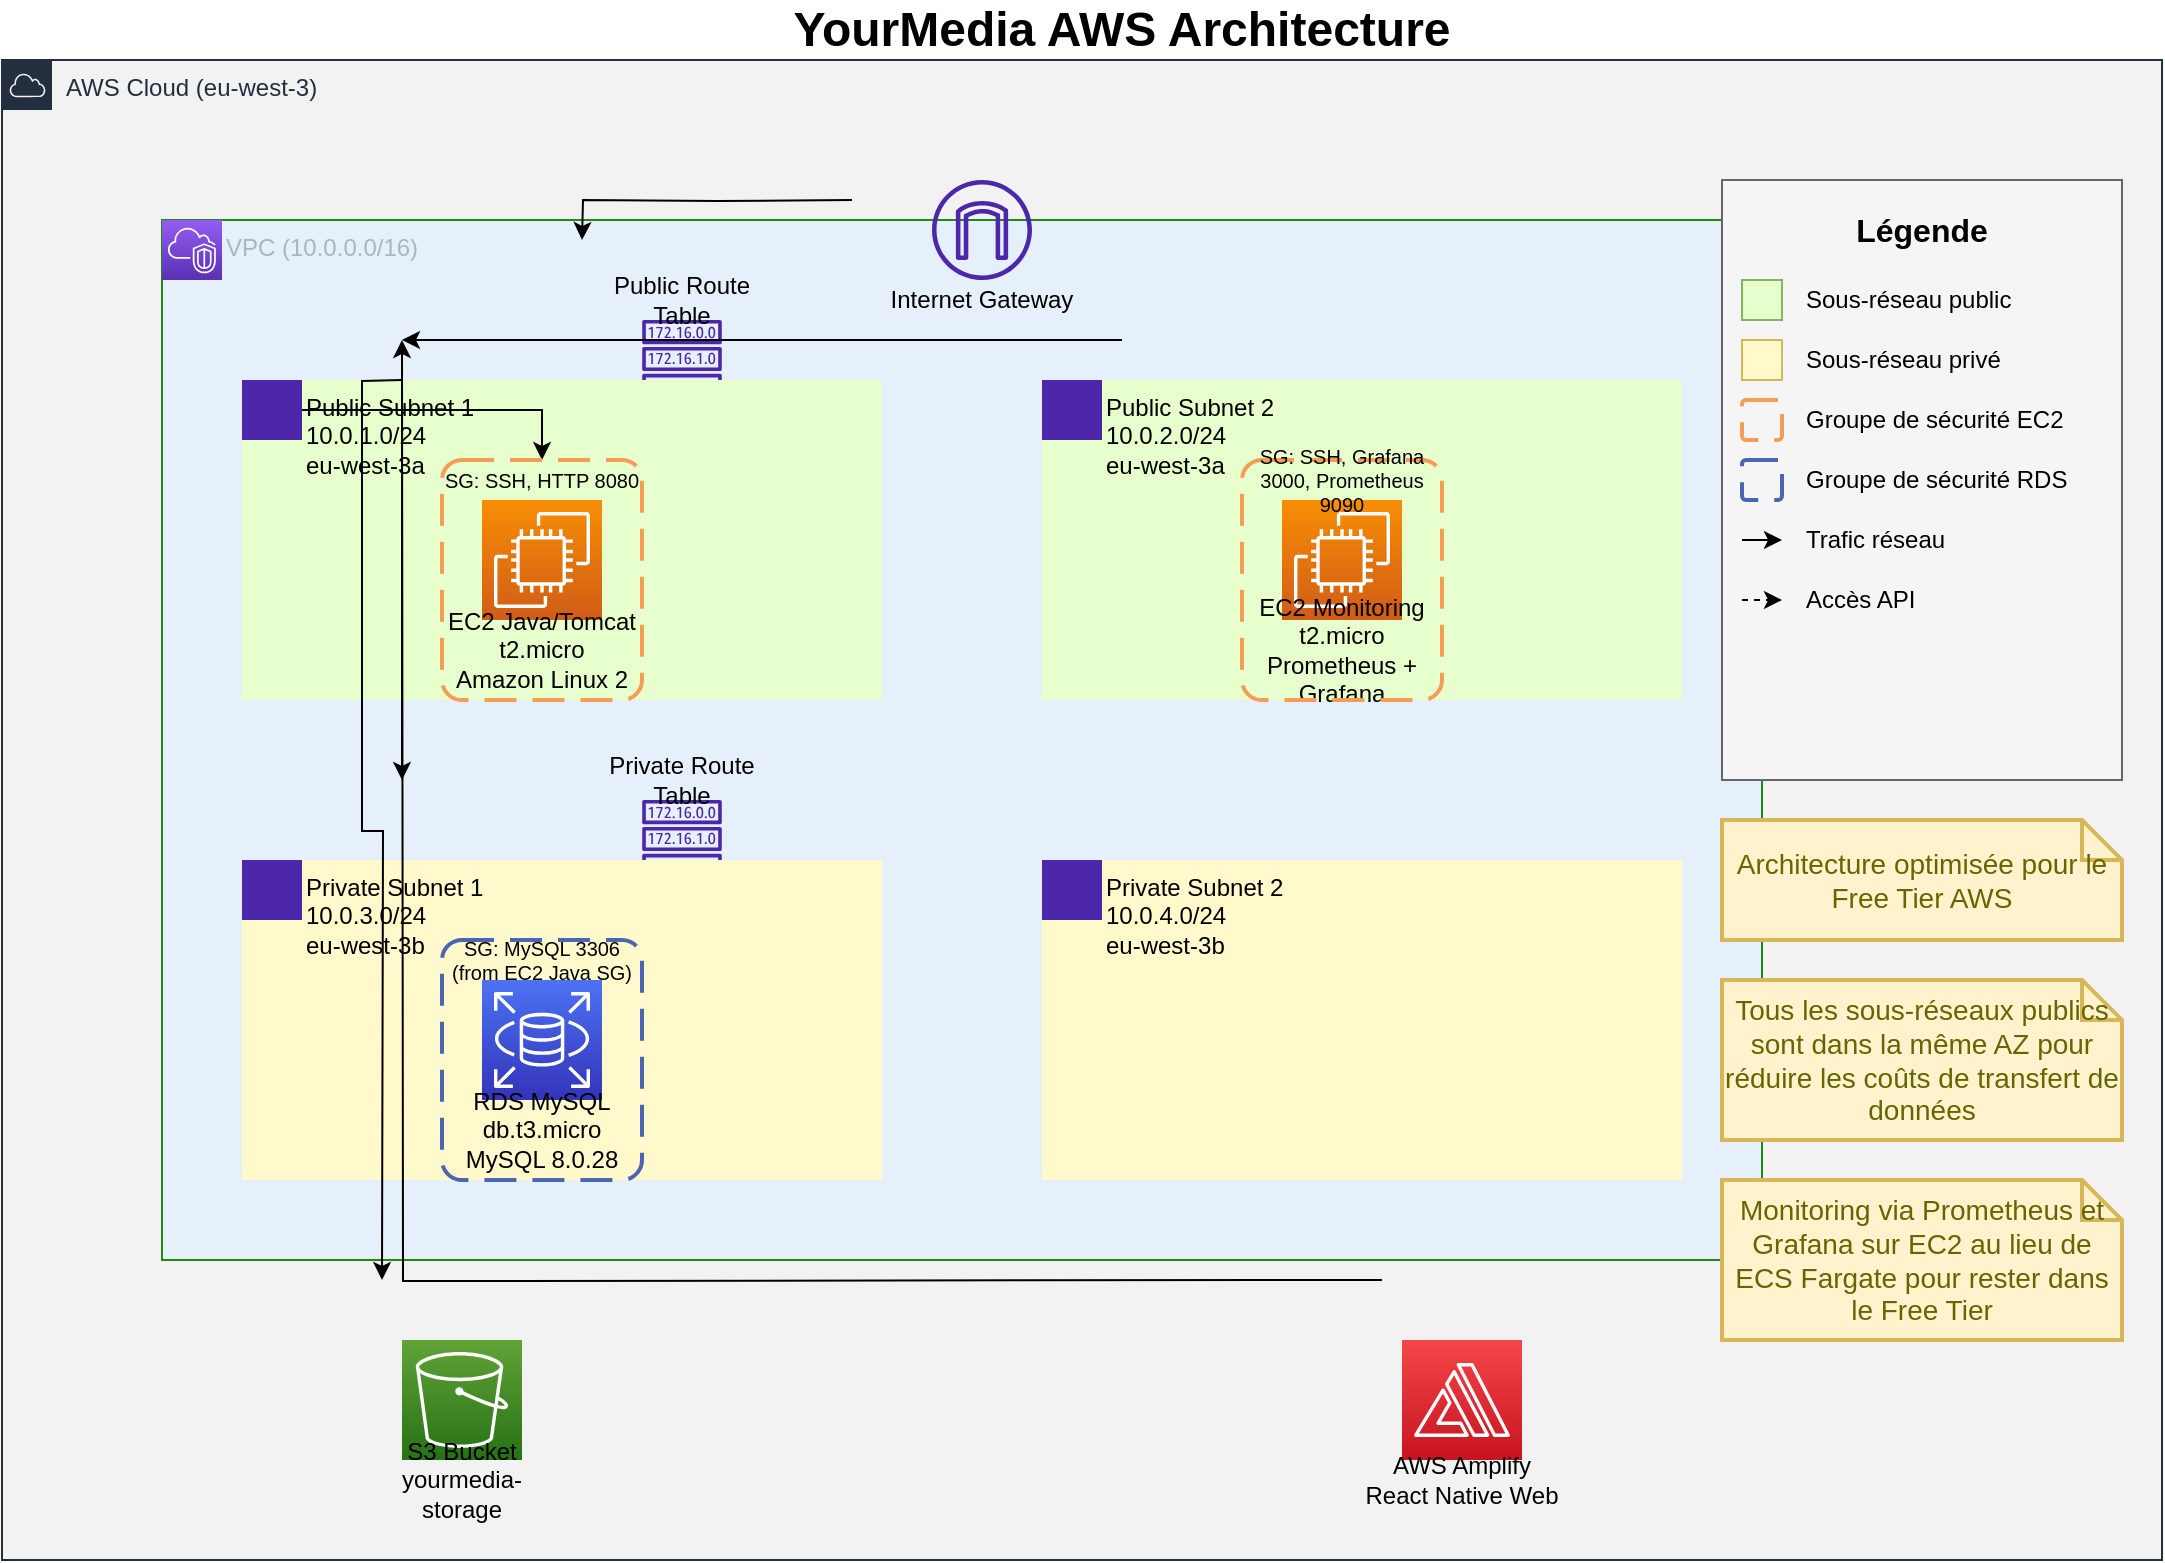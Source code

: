 <mxfile version="26.2.13">
  <diagram id="yourmedia-aws-architecture" name="YourMedia AWS Architecture">
    <mxGraphModel dx="1556" dy="824" grid="1" gridSize="10" guides="1" tooltips="1" connect="1" arrows="1" fold="1" page="1" pageScale="1" pageWidth="1169" pageHeight="827" math="0" shadow="0">
      <root>
        <mxCell id="0" />
        <mxCell id="1" parent="0" />
        <mxCell id="aws-cloud" value="AWS Cloud (eu-west-3)" style="points=[[0,0],[0.25,0],[0.5,0],[0.75,0],[1,0],[1,0.25],[1,0.5],[1,0.75],[1,1],[0.75,1],[0.5,1],[0.25,1],[0,1],[0,0.75],[0,0.5],[0,0.25]];outlineConnect=0;gradientColor=none;html=1;whiteSpace=wrap;fontSize=12;fontStyle=0;container=1;pointerEvents=0;collapsible=0;recursiveResize=0;shape=mxgraph.aws4.group;grIcon=mxgraph.aws4.group_aws_cloud;strokeColor=#232F3E;fillColor=#F2F2F2;verticalAlign=top;align=left;spacingLeft=30;fontColor=#232F3E;dashed=0;" parent="1" vertex="1">
          <mxGeometry x="40" y="40" width="1080" height="720" as="geometry" />
        </mxCell>
        <mxCell id="vpc" value="VPC (10.0.0.0/16)" style="points=[[0,0],[0.25,0],[0.5,0],[0.75,0],[1,0],[1,0.25],[1,0.5],[1,0.75],[1,1],[0.75,1],[0.5,1],[0.25,1],[0,1],[0,0.75],[0,0.5],[0,0.25]];outlineConnect=0;gradientColor=none;html=1;whiteSpace=wrap;fontSize=12;fontStyle=0;container=1;pointerEvents=0;collapsible=0;recursiveResize=0;shape=mxgraph.aws4.group;grIcon=mxgraph.aws4.group_vpc;strokeColor=#248814;fillColor=#E6F0FA;verticalAlign=top;align=left;spacingLeft=30;fontColor=#AAB7B8;dashed=0;" parent="aws-cloud" vertex="1">
          <mxGeometry x="80" y="80" width="800" height="520" as="geometry" />
        </mxCell>
        <mxCell id="vpc-icon" value="" style="sketch=0;points=[[0,0,0],[0.25,0,0],[0.5,0,0],[0.75,0,0],[1,0,0],[0,1,0],[0.25,1,0],[0.5,1,0],[0.75,1,0],[1,1,0],[0,0.25,0],[0,0.5,0],[0,0.75,0],[1,0.25,0],[1,0.5,0],[1,0.75,0]];outlineConnect=0;fontColor=#232F3E;gradientColor=#945DF2;gradientDirection=north;fillColor=#5A30B5;strokeColor=#ffffff;dashed=0;verticalLabelPosition=bottom;verticalAlign=top;align=center;html=1;fontSize=12;fontStyle=0;aspect=fixed;shape=mxgraph.aws4.resourceIcon;resIcon=mxgraph.aws4.vpc;" parent="vpc" vertex="1">
          <mxGeometry width="30" height="30" as="geometry" />
        </mxCell>
        <mxCell id="WauxRc6-fTksyXFC60qW-1" value="AWS Cloud (eu-west-3)" style="points=[[0,0],[0.25,0],[0.5,0],[0.75,0],[1,0],[1,0.25],[1,0.5],[1,0.75],[1,1],[0.75,1],[0.5,1],[0.25,1],[0,1],[0,0.75],[0,0.5],[0,0.25]];outlineConnect=0;gradientColor=none;html=1;whiteSpace=wrap;fontSize=12;fontStyle=0;container=1;pointerEvents=0;collapsible=0;recursiveResize=0;shape=mxgraph.aws4.group;grIcon=mxgraph.aws4.group_aws_cloud;strokeColor=#232F3E;fillColor=#F2F2F2;verticalAlign=top;align=left;spacingLeft=30;fontColor=#232F3E;dashed=0;" vertex="1" parent="1">
          <mxGeometry x="40" y="40" width="1080" height="720" as="geometry" />
        </mxCell>
        <mxCell id="WauxRc6-fTksyXFC60qW-2" value="VPC (10.0.0.0/16)" style="points=[[0,0],[0.25,0],[0.5,0],[0.75,0],[1,0],[1,0.25],[1,0.5],[1,0.75],[1,1],[0.75,1],[0.5,1],[0.25,1],[0,1],[0,0.75],[0,0.5],[0,0.25]];outlineConnect=0;gradientColor=none;html=1;whiteSpace=wrap;fontSize=12;fontStyle=0;container=1;pointerEvents=0;collapsible=0;recursiveResize=0;shape=mxgraph.aws4.group;grIcon=mxgraph.aws4.group_vpc;strokeColor=#248814;fillColor=#E6F0FA;verticalAlign=top;align=left;spacingLeft=30;fontColor=#AAB7B8;dashed=0;" vertex="1" parent="WauxRc6-fTksyXFC60qW-1">
          <mxGeometry x="80" y="80" width="800" height="520" as="geometry" />
        </mxCell>
        <mxCell id="WauxRc6-fTksyXFC60qW-3" value="" style="sketch=0;points=[[0,0,0],[0.25,0,0],[0.5,0,0],[0.75,0,0],[1,0,0],[0,1,0],[0.25,1,0],[0.5,1,0],[0.75,1,0],[1,1,0],[0,0.25,0],[0,0.5,0],[0,0.75,0],[1,0.25,0],[1,0.5,0],[1,0.75,0]];outlineConnect=0;fontColor=#232F3E;gradientColor=#945DF2;gradientDirection=north;fillColor=#5A30B5;strokeColor=#ffffff;dashed=0;verticalLabelPosition=bottom;verticalAlign=top;align=center;html=1;fontSize=12;fontStyle=0;aspect=fixed;shape=mxgraph.aws4.resourceIcon;resIcon=mxgraph.aws4.vpc;" vertex="1" parent="WauxRc6-fTksyXFC60qW-2">
          <mxGeometry width="30" height="30" as="geometry" />
        </mxCell>
        <mxCell id="WauxRc6-fTksyXFC60qW-4" value="Public Subnet 1&#xa;10.0.1.0/24&#xa;eu-west-3a" style="points=[[0,0],[0.25,0],[0.5,0],[0.75,0],[1,0],[1,0.25],[1,0.5],[1,0.75],[1,1],[0.75,1],[0.5,1],[0.25,1],[0,1],[0,0.75],[0,0.5],[0,0.25]];outlineConnect=0;gradientColor=none;html=1;whiteSpace=wrap;fontSize=12;fontStyle=0;container=1;pointerEvents=0;collapsible=0;recursiveResize=0;shape=mxgraph.aws4.group;grIcon=mxgraph.aws4.group_security_group;grStroke=0;strokeColor=#248814;fillColor=#E6FFCC;verticalAlign=top;align=left;spacingLeft=30;fontColor=#000000;dashed=0;" vertex="1" parent="WauxRc6-fTksyXFC60qW-2">
          <mxGeometry x="40" y="80" width="320" height="160" as="geometry" />
        </mxCell>
        <mxCell id="WauxRc6-fTksyXFC60qW-5" value="" style="sketch=0;outlineConnect=0;fontColor=#232F3E;gradientColor=none;fillColor=#4D27AA;strokeColor=none;dashed=0;verticalLabelPosition=bottom;verticalAlign=top;align=center;html=1;fontSize=12;fontStyle=0;aspect=fixed;pointerEvents=1;shape=mxgraph.aws4.subnet;" vertex="1" parent="WauxRc6-fTksyXFC60qW-4">
          <mxGeometry width="30" height="30" as="geometry" />
        </mxCell>
        <mxCell id="WauxRc6-fTksyXFC60qW-6" value="Public Subnet 2&#xa;10.0.2.0/24&#xa;eu-west-3a" style="points=[[0,0],[0.25,0],[0.5,0],[0.75,0],[1,0],[1,0.25],[1,0.5],[1,0.75],[1,1],[0.75,1],[0.5,1],[0.25,1],[0,1],[0,0.75],[0,0.5],[0,0.25]];outlineConnect=0;gradientColor=none;html=1;whiteSpace=wrap;fontSize=12;fontStyle=0;container=1;pointerEvents=0;collapsible=0;recursiveResize=0;shape=mxgraph.aws4.group;grIcon=mxgraph.aws4.group_security_group;grStroke=0;strokeColor=#248814;fillColor=#E6FFCC;verticalAlign=top;align=left;spacingLeft=30;fontColor=#000000;dashed=0;" vertex="1" parent="WauxRc6-fTksyXFC60qW-2">
          <mxGeometry x="440" y="80" width="320" height="160" as="geometry" />
        </mxCell>
        <mxCell id="WauxRc6-fTksyXFC60qW-7" value="" style="sketch=0;outlineConnect=0;fontColor=#232F3E;gradientColor=none;fillColor=#4D27AA;strokeColor=none;dashed=0;verticalLabelPosition=bottom;verticalAlign=top;align=center;html=1;fontSize=12;fontStyle=0;aspect=fixed;pointerEvents=1;shape=mxgraph.aws4.subnet;" vertex="1" parent="WauxRc6-fTksyXFC60qW-6">
          <mxGeometry width="30" height="30" as="geometry" />
        </mxCell>
        <mxCell id="WauxRc6-fTksyXFC60qW-8" value="Private Subnet 1&#xa;10.0.3.0/24&#xa;eu-west-3b" style="points=[[0,0],[0.25,0],[0.5,0],[0.75,0],[1,0],[1,0.25],[1,0.5],[1,0.75],[1,1],[0.75,1],[0.5,1],[0.25,1],[0,1],[0,0.75],[0,0.5],[0,0.25]];outlineConnect=0;gradientColor=none;html=1;whiteSpace=wrap;fontSize=12;fontStyle=0;container=1;pointerEvents=0;collapsible=0;recursiveResize=0;shape=mxgraph.aws4.group;grIcon=mxgraph.aws4.group_security_group;grStroke=0;strokeColor=#147EBA;fillColor=#FFF9CC;verticalAlign=top;align=left;spacingLeft=30;fontColor=#000000;dashed=0;" vertex="1" parent="WauxRc6-fTksyXFC60qW-2">
          <mxGeometry x="40" y="320" width="320" height="160" as="geometry" />
        </mxCell>
        <mxCell id="WauxRc6-fTksyXFC60qW-9" value="" style="sketch=0;outlineConnect=0;fontColor=#232F3E;gradientColor=none;fillColor=#4D27AA;strokeColor=none;dashed=0;verticalLabelPosition=bottom;verticalAlign=top;align=center;html=1;fontSize=12;fontStyle=0;aspect=fixed;pointerEvents=1;shape=mxgraph.aws4.subnet;" vertex="1" parent="WauxRc6-fTksyXFC60qW-8">
          <mxGeometry width="30" height="30" as="geometry" />
        </mxCell>
        <mxCell id="WauxRc6-fTksyXFC60qW-10" value="Private Subnet 2&#xa;10.0.4.0/24&#xa;eu-west-3b" style="points=[[0,0],[0.25,0],[0.5,0],[0.75,0],[1,0],[1,0.25],[1,0.5],[1,0.75],[1,1],[0.75,1],[0.5,1],[0.25,1],[0,1],[0,0.75],[0,0.5],[0,0.25]];outlineConnect=0;gradientColor=none;html=1;whiteSpace=wrap;fontSize=12;fontStyle=0;container=1;pointerEvents=0;collapsible=0;recursiveResize=0;shape=mxgraph.aws4.group;grIcon=mxgraph.aws4.group_security_group;grStroke=0;strokeColor=#147EBA;fillColor=#FFF9CC;verticalAlign=top;align=left;spacingLeft=30;fontColor=#000000;dashed=0;" vertex="1" parent="WauxRc6-fTksyXFC60qW-2">
          <mxGeometry x="440" y="320" width="320" height="160" as="geometry" />
        </mxCell>
        <mxCell id="WauxRc6-fTksyXFC60qW-11" value="" style="sketch=0;outlineConnect=0;fontColor=#232F3E;gradientColor=none;fillColor=#4D27AA;strokeColor=none;dashed=0;verticalLabelPosition=bottom;verticalAlign=top;align=center;html=1;fontSize=12;fontStyle=0;aspect=fixed;pointerEvents=1;shape=mxgraph.aws4.subnet;" vertex="1" parent="WauxRc6-fTksyXFC60qW-10">
          <mxGeometry width="30" height="30" as="geometry" />
        </mxCell>
        <mxCell id="WauxRc6-fTksyXFC60qW-12" value="AWS Cloud (eu-west-3)" style="points=[[0,0],[0.25,0],[0.5,0],[0.75,0],[1,0],[1,0.25],[1,0.5],[1,0.75],[1,1],[0.75,1],[0.5,1],[0.25,1],[0,1],[0,0.75],[0,0.5],[0,0.25]];outlineConnect=0;gradientColor=none;html=1;whiteSpace=wrap;fontSize=12;fontStyle=0;container=1;pointerEvents=0;collapsible=0;recursiveResize=0;shape=mxgraph.aws4.group;grIcon=mxgraph.aws4.group_aws_cloud;strokeColor=#232F3E;fillColor=#F2F2F2;verticalAlign=top;align=left;spacingLeft=30;fontColor=#232F3E;dashed=0;" vertex="1" parent="1">
          <mxGeometry x="40" y="40" width="1080" height="720" as="geometry" />
        </mxCell>
        <mxCell id="WauxRc6-fTksyXFC60qW-13" value="VPC (10.0.0.0/16)" style="points=[[0,0],[0.25,0],[0.5,0],[0.75,0],[1,0],[1,0.25],[1,0.5],[1,0.75],[1,1],[0.75,1],[0.5,1],[0.25,1],[0,1],[0,0.75],[0,0.5],[0,0.25]];outlineConnect=0;gradientColor=none;html=1;whiteSpace=wrap;fontSize=12;fontStyle=0;container=1;pointerEvents=0;collapsible=0;recursiveResize=0;shape=mxgraph.aws4.group;grIcon=mxgraph.aws4.group_vpc;strokeColor=#248814;fillColor=#E6F0FA;verticalAlign=top;align=left;spacingLeft=30;fontColor=#AAB7B8;dashed=0;" vertex="1" parent="WauxRc6-fTksyXFC60qW-12">
          <mxGeometry x="80" y="80" width="800" height="520" as="geometry" />
        </mxCell>
        <mxCell id="WauxRc6-fTksyXFC60qW-14" value="" style="sketch=0;points=[[0,0,0],[0.25,0,0],[0.5,0,0],[0.75,0,0],[1,0,0],[0,1,0],[0.25,1,0],[0.5,1,0],[0.75,1,0],[1,1,0],[0,0.25,0],[0,0.5,0],[0,0.75,0],[1,0.25,0],[1,0.5,0],[1,0.75,0]];outlineConnect=0;fontColor=#232F3E;gradientColor=#945DF2;gradientDirection=north;fillColor=#5A30B5;strokeColor=#ffffff;dashed=0;verticalLabelPosition=bottom;verticalAlign=top;align=center;html=1;fontSize=12;fontStyle=0;aspect=fixed;shape=mxgraph.aws4.resourceIcon;resIcon=mxgraph.aws4.vpc;" vertex="1" parent="WauxRc6-fTksyXFC60qW-13">
          <mxGeometry width="30" height="30" as="geometry" />
        </mxCell>
        <mxCell id="WauxRc6-fTksyXFC60qW-15" value="Public Subnet 1&#xa;10.0.1.0/24&#xa;eu-west-3a" style="points=[[0,0],[0.25,0],[0.5,0],[0.75,0],[1,0],[1,0.25],[1,0.5],[1,0.75],[1,1],[0.75,1],[0.5,1],[0.25,1],[0,1],[0,0.75],[0,0.5],[0,0.25]];outlineConnect=0;gradientColor=none;html=1;whiteSpace=wrap;fontSize=12;fontStyle=0;container=1;pointerEvents=0;collapsible=0;recursiveResize=0;shape=mxgraph.aws4.group;grIcon=mxgraph.aws4.group_security_group;grStroke=0;strokeColor=#248814;fillColor=#E6FFCC;verticalAlign=top;align=left;spacingLeft=30;fontColor=#000000;dashed=0;" vertex="1" parent="WauxRc6-fTksyXFC60qW-13">
          <mxGeometry x="40" y="80" width="320" height="160" as="geometry" />
        </mxCell>
        <mxCell id="WauxRc6-fTksyXFC60qW-16" value="" style="sketch=0;outlineConnect=0;fontColor=#232F3E;gradientColor=none;fillColor=#4D27AA;strokeColor=none;dashed=0;verticalLabelPosition=bottom;verticalAlign=top;align=center;html=1;fontSize=12;fontStyle=0;aspect=fixed;pointerEvents=1;shape=mxgraph.aws4.subnet;" vertex="1" parent="WauxRc6-fTksyXFC60qW-15">
          <mxGeometry width="30" height="30" as="geometry" />
        </mxCell>
        <mxCell id="WauxRc6-fTksyXFC60qW-17" value="" style="sketch=0;points=[[0,0,0],[0.25,0,0],[0.5,0,0],[0.75,0,0],[1,0,0],[0,1,0],[0.25,1,0],[0.5,1,0],[0.75,1,0],[1,1,0],[0,0.25,0],[0,0.5,0],[0,0.75,0],[1,0.25,0],[1,0.5,0],[1,0.75,0]];outlineConnect=0;fontColor=#232F3E;gradientColor=#F78E04;gradientDirection=north;fillColor=#D05C17;strokeColor=#ffffff;dashed=0;verticalLabelPosition=bottom;verticalAlign=top;align=center;html=1;fontSize=12;fontStyle=0;aspect=fixed;shape=mxgraph.aws4.resourceIcon;resIcon=mxgraph.aws4.ec2;" vertex="1" parent="WauxRc6-fTksyXFC60qW-15">
          <mxGeometry x="120" y="60" width="60" height="60" as="geometry" />
        </mxCell>
        <mxCell id="WauxRc6-fTksyXFC60qW-18" value="EC2 Java/Tomcat&#xa;t2.micro&#xa;Amazon Linux 2" style="text;html=1;strokeColor=none;fillColor=none;align=center;verticalAlign=middle;whiteSpace=wrap;rounded=0;" vertex="1" parent="WauxRc6-fTksyXFC60qW-15">
          <mxGeometry x="100" y="120" width="100" height="30" as="geometry" />
        </mxCell>
        <mxCell id="WauxRc6-fTksyXFC60qW-19" value="Public Subnet 2&#xa;10.0.2.0/24&#xa;eu-west-3a" style="points=[[0,0],[0.25,0],[0.5,0],[0.75,0],[1,0],[1,0.25],[1,0.5],[1,0.75],[1,1],[0.75,1],[0.5,1],[0.25,1],[0,1],[0,0.75],[0,0.5],[0,0.25]];outlineConnect=0;gradientColor=none;html=1;whiteSpace=wrap;fontSize=12;fontStyle=0;container=1;pointerEvents=0;collapsible=0;recursiveResize=0;shape=mxgraph.aws4.group;grIcon=mxgraph.aws4.group_security_group;grStroke=0;strokeColor=#248814;fillColor=#E6FFCC;verticalAlign=top;align=left;spacingLeft=30;fontColor=#000000;dashed=0;" vertex="1" parent="WauxRc6-fTksyXFC60qW-13">
          <mxGeometry x="440" y="80" width="320" height="160" as="geometry" />
        </mxCell>
        <mxCell id="WauxRc6-fTksyXFC60qW-20" value="" style="sketch=0;outlineConnect=0;fontColor=#232F3E;gradientColor=none;fillColor=#4D27AA;strokeColor=none;dashed=0;verticalLabelPosition=bottom;verticalAlign=top;align=center;html=1;fontSize=12;fontStyle=0;aspect=fixed;pointerEvents=1;shape=mxgraph.aws4.subnet;" vertex="1" parent="WauxRc6-fTksyXFC60qW-19">
          <mxGeometry width="30" height="30" as="geometry" />
        </mxCell>
        <mxCell id="WauxRc6-fTksyXFC60qW-21" value="" style="sketch=0;points=[[0,0,0],[0.25,0,0],[0.5,0,0],[0.75,0,0],[1,0,0],[0,1,0],[0.25,1,0],[0.5,1,0],[0.75,1,0],[1,1,0],[0,0.25,0],[0,0.5,0],[0,0.75,0],[1,0.25,0],[1,0.5,0],[1,0.75,0]];outlineConnect=0;fontColor=#232F3E;gradientColor=#F78E04;gradientDirection=north;fillColor=#D05C17;strokeColor=#ffffff;dashed=0;verticalLabelPosition=bottom;verticalAlign=top;align=center;html=1;fontSize=12;fontStyle=0;aspect=fixed;shape=mxgraph.aws4.resourceIcon;resIcon=mxgraph.aws4.ec2;" vertex="1" parent="WauxRc6-fTksyXFC60qW-19">
          <mxGeometry x="120" y="60" width="60" height="60" as="geometry" />
        </mxCell>
        <mxCell id="WauxRc6-fTksyXFC60qW-22" value="EC2 Monitoring&#xa;t2.micro&#xa;Prometheus + Grafana" style="text;html=1;strokeColor=none;fillColor=none;align=center;verticalAlign=middle;whiteSpace=wrap;rounded=0;" vertex="1" parent="WauxRc6-fTksyXFC60qW-19">
          <mxGeometry x="100" y="120" width="100" height="30" as="geometry" />
        </mxCell>
        <mxCell id="WauxRc6-fTksyXFC60qW-23" value="Private Subnet 1&#xa;10.0.3.0/24&#xa;eu-west-3b" style="points=[[0,0],[0.25,0],[0.5,0],[0.75,0],[1,0],[1,0.25],[1,0.5],[1,0.75],[1,1],[0.75,1],[0.5,1],[0.25,1],[0,1],[0,0.75],[0,0.5],[0,0.25]];outlineConnect=0;gradientColor=none;html=1;whiteSpace=wrap;fontSize=12;fontStyle=0;container=1;pointerEvents=0;collapsible=0;recursiveResize=0;shape=mxgraph.aws4.group;grIcon=mxgraph.aws4.group_security_group;grStroke=0;strokeColor=#147EBA;fillColor=#FFF9CC;verticalAlign=top;align=left;spacingLeft=30;fontColor=#000000;dashed=0;" vertex="1" parent="WauxRc6-fTksyXFC60qW-13">
          <mxGeometry x="40" y="320" width="320" height="160" as="geometry" />
        </mxCell>
        <mxCell id="WauxRc6-fTksyXFC60qW-24" value="" style="sketch=0;outlineConnect=0;fontColor=#232F3E;gradientColor=none;fillColor=#4D27AA;strokeColor=none;dashed=0;verticalLabelPosition=bottom;verticalAlign=top;align=center;html=1;fontSize=12;fontStyle=0;aspect=fixed;pointerEvents=1;shape=mxgraph.aws4.subnet;" vertex="1" parent="WauxRc6-fTksyXFC60qW-23">
          <mxGeometry width="30" height="30" as="geometry" />
        </mxCell>
        <mxCell id="WauxRc6-fTksyXFC60qW-25" value="" style="sketch=0;points=[[0,0,0],[0.25,0,0],[0.5,0,0],[0.75,0,0],[1,0,0],[0,1,0],[0.25,1,0],[0.5,1,0],[0.75,1,0],[1,1,0],[0,0.25,0],[0,0.5,0],[0,0.75,0],[1,0.25,0],[1,0.5,0],[1,0.75,0]];outlineConnect=0;fontColor=#232F3E;gradientColor=#4D72F3;gradientDirection=north;fillColor=#3334B9;strokeColor=#ffffff;dashed=0;verticalLabelPosition=bottom;verticalAlign=top;align=center;html=1;fontSize=12;fontStyle=0;aspect=fixed;shape=mxgraph.aws4.resourceIcon;resIcon=mxgraph.aws4.rds;" vertex="1" parent="WauxRc6-fTksyXFC60qW-23">
          <mxGeometry x="120" y="60" width="60" height="60" as="geometry" />
        </mxCell>
        <mxCell id="WauxRc6-fTksyXFC60qW-26" value="RDS MySQL&#xa;db.t3.micro&#xa;MySQL 8.0.28" style="text;html=1;strokeColor=none;fillColor=none;align=center;verticalAlign=middle;whiteSpace=wrap;rounded=0;" vertex="1" parent="WauxRc6-fTksyXFC60qW-23">
          <mxGeometry x="100" y="120" width="100" height="30" as="geometry" />
        </mxCell>
        <mxCell id="WauxRc6-fTksyXFC60qW-27" value="Private Subnet 2&#xa;10.0.4.0/24&#xa;eu-west-3b" style="points=[[0,0],[0.25,0],[0.5,0],[0.75,0],[1,0],[1,0.25],[1,0.5],[1,0.75],[1,1],[0.75,1],[0.5,1],[0.25,1],[0,1],[0,0.75],[0,0.5],[0,0.25]];outlineConnect=0;gradientColor=none;html=1;whiteSpace=wrap;fontSize=12;fontStyle=0;container=1;pointerEvents=0;collapsible=0;recursiveResize=0;shape=mxgraph.aws4.group;grIcon=mxgraph.aws4.group_security_group;grStroke=0;strokeColor=#147EBA;fillColor=#FFF9CC;verticalAlign=top;align=left;spacingLeft=30;fontColor=#000000;dashed=0;" vertex="1" parent="WauxRc6-fTksyXFC60qW-13">
          <mxGeometry x="440" y="320" width="320" height="160" as="geometry" />
        </mxCell>
        <mxCell id="WauxRc6-fTksyXFC60qW-28" value="" style="sketch=0;outlineConnect=0;fontColor=#232F3E;gradientColor=none;fillColor=#4D27AA;strokeColor=none;dashed=0;verticalLabelPosition=bottom;verticalAlign=top;align=center;html=1;fontSize=12;fontStyle=0;aspect=fixed;pointerEvents=1;shape=mxgraph.aws4.subnet;" vertex="1" parent="WauxRc6-fTksyXFC60qW-27">
          <mxGeometry width="30" height="30" as="geometry" />
        </mxCell>
        <mxCell id="WauxRc6-fTksyXFC60qW-29" value="AWS Cloud (eu-west-3)" style="points=[[0,0],[0.25,0],[0.5,0],[0.75,0],[1,0],[1,0.25],[1,0.5],[1,0.75],[1,1],[0.75,1],[0.5,1],[0.25,1],[0,1],[0,0.75],[0,0.5],[0,0.25]];outlineConnect=0;gradientColor=none;html=1;whiteSpace=wrap;fontSize=12;fontStyle=0;container=1;pointerEvents=0;collapsible=0;recursiveResize=0;shape=mxgraph.aws4.group;grIcon=mxgraph.aws4.group_aws_cloud;strokeColor=#232F3E;fillColor=#F2F2F2;verticalAlign=top;align=left;spacingLeft=30;fontColor=#232F3E;dashed=0;" vertex="1" parent="1">
          <mxGeometry x="40" y="40" width="1080" height="750" as="geometry" />
        </mxCell>
        <mxCell id="WauxRc6-fTksyXFC60qW-30" value="VPC (10.0.0.0/16)" style="points=[[0,0],[0.25,0],[0.5,0],[0.75,0],[1,0],[1,0.25],[1,0.5],[1,0.75],[1,1],[0.75,1],[0.5,1],[0.25,1],[0,1],[0,0.75],[0,0.5],[0,0.25]];outlineConnect=0;gradientColor=none;html=1;whiteSpace=wrap;fontSize=12;fontStyle=0;container=1;pointerEvents=0;collapsible=0;recursiveResize=0;shape=mxgraph.aws4.group;grIcon=mxgraph.aws4.group_vpc;strokeColor=#248814;fillColor=#E6F0FA;verticalAlign=top;align=left;spacingLeft=30;fontColor=#AAB7B8;dashed=0;" vertex="1" parent="WauxRc6-fTksyXFC60qW-29">
          <mxGeometry x="80" y="80" width="800" height="520" as="geometry" />
        </mxCell>
        <mxCell id="WauxRc6-fTksyXFC60qW-31" value="" style="sketch=0;points=[[0,0,0],[0.25,0,0],[0.5,0,0],[0.75,0,0],[1,0,0],[0,1,0],[0.25,1,0],[0.5,1,0],[0.75,1,0],[1,1,0],[0,0.25,0],[0,0.5,0],[0,0.75,0],[1,0.25,0],[1,0.5,0],[1,0.75,0]];outlineConnect=0;fontColor=#232F3E;gradientColor=#945DF2;gradientDirection=north;fillColor=#5A30B5;strokeColor=#ffffff;dashed=0;verticalLabelPosition=bottom;verticalAlign=top;align=center;html=1;fontSize=12;fontStyle=0;aspect=fixed;shape=mxgraph.aws4.resourceIcon;resIcon=mxgraph.aws4.vpc;" vertex="1" parent="WauxRc6-fTksyXFC60qW-30">
          <mxGeometry width="30" height="30" as="geometry" />
        </mxCell>
        <mxCell id="WauxRc6-fTksyXFC60qW-32" value="Public Subnet 1&#xa;10.0.1.0/24&#xa;eu-west-3a" style="points=[[0,0],[0.25,0],[0.5,0],[0.75,0],[1,0],[1,0.25],[1,0.5],[1,0.75],[1,1],[0.75,1],[0.5,1],[0.25,1],[0,1],[0,0.75],[0,0.5],[0,0.25]];outlineConnect=0;gradientColor=none;html=1;whiteSpace=wrap;fontSize=12;fontStyle=0;container=1;pointerEvents=0;collapsible=0;recursiveResize=0;shape=mxgraph.aws4.group;grIcon=mxgraph.aws4.group_security_group;grStroke=0;strokeColor=#248814;fillColor=#E6FFCC;verticalAlign=top;align=left;spacingLeft=30;fontColor=#000000;dashed=0;" vertex="1" parent="WauxRc6-fTksyXFC60qW-30">
          <mxGeometry x="40" y="80" width="320" height="160" as="geometry" />
        </mxCell>
        <mxCell id="WauxRc6-fTksyXFC60qW-33" value="" style="sketch=0;outlineConnect=0;fontColor=#232F3E;gradientColor=none;fillColor=#4D27AA;strokeColor=none;dashed=0;verticalLabelPosition=bottom;verticalAlign=top;align=center;html=1;fontSize=12;fontStyle=0;aspect=fixed;pointerEvents=1;shape=mxgraph.aws4.subnet;" vertex="1" parent="WauxRc6-fTksyXFC60qW-32">
          <mxGeometry width="30" height="30" as="geometry" />
        </mxCell>
        <mxCell id="WauxRc6-fTksyXFC60qW-34" value="" style="sketch=0;points=[[0,0,0],[0.25,0,0],[0.5,0,0],[0.75,0,0],[1,0,0],[0,1,0],[0.25,1,0],[0.5,1,0],[0.75,1,0],[1,1,0],[0,0.25,0],[0,0.5,0],[0,0.75,0],[1,0.25,0],[1,0.5,0],[1,0.75,0]];outlineConnect=0;fontColor=#232F3E;gradientColor=#F78E04;gradientDirection=north;fillColor=#D05C17;strokeColor=#ffffff;dashed=0;verticalLabelPosition=bottom;verticalAlign=top;align=center;html=1;fontSize=12;fontStyle=0;aspect=fixed;shape=mxgraph.aws4.resourceIcon;resIcon=mxgraph.aws4.ec2;" vertex="1" parent="WauxRc6-fTksyXFC60qW-32">
          <mxGeometry x="120" y="60" width="60" height="60" as="geometry" />
        </mxCell>
        <mxCell id="WauxRc6-fTksyXFC60qW-35" value="EC2 Java/Tomcat&#xa;t2.micro&#xa;Amazon Linux 2" style="text;html=1;strokeColor=none;fillColor=none;align=center;verticalAlign=middle;whiteSpace=wrap;rounded=0;" vertex="1" parent="WauxRc6-fTksyXFC60qW-32">
          <mxGeometry x="100" y="120" width="100" height="30" as="geometry" />
        </mxCell>
        <mxCell id="WauxRc6-fTksyXFC60qW-36" value="Public Subnet 2&#xa;10.0.2.0/24&#xa;eu-west-3a" style="points=[[0,0],[0.25,0],[0.5,0],[0.75,0],[1,0],[1,0.25],[1,0.5],[1,0.75],[1,1],[0.75,1],[0.5,1],[0.25,1],[0,1],[0,0.75],[0,0.5],[0,0.25]];outlineConnect=0;gradientColor=none;html=1;whiteSpace=wrap;fontSize=12;fontStyle=0;container=1;pointerEvents=0;collapsible=0;recursiveResize=0;shape=mxgraph.aws4.group;grIcon=mxgraph.aws4.group_security_group;grStroke=0;strokeColor=#248814;fillColor=#E6FFCC;verticalAlign=top;align=left;spacingLeft=30;fontColor=#000000;dashed=0;" vertex="1" parent="WauxRc6-fTksyXFC60qW-30">
          <mxGeometry x="440" y="80" width="320" height="160" as="geometry" />
        </mxCell>
        <mxCell id="WauxRc6-fTksyXFC60qW-37" value="" style="sketch=0;outlineConnect=0;fontColor=#232F3E;gradientColor=none;fillColor=#4D27AA;strokeColor=none;dashed=0;verticalLabelPosition=bottom;verticalAlign=top;align=center;html=1;fontSize=12;fontStyle=0;aspect=fixed;pointerEvents=1;shape=mxgraph.aws4.subnet;" vertex="1" parent="WauxRc6-fTksyXFC60qW-36">
          <mxGeometry width="30" height="30" as="geometry" />
        </mxCell>
        <mxCell id="WauxRc6-fTksyXFC60qW-38" value="" style="sketch=0;points=[[0,0,0],[0.25,0,0],[0.5,0,0],[0.75,0,0],[1,0,0],[0,1,0],[0.25,1,0],[0.5,1,0],[0.75,1,0],[1,1,0],[0,0.25,0],[0,0.5,0],[0,0.75,0],[1,0.25,0],[1,0.5,0],[1,0.75,0]];outlineConnect=0;fontColor=#232F3E;gradientColor=#F78E04;gradientDirection=north;fillColor=#D05C17;strokeColor=#ffffff;dashed=0;verticalLabelPosition=bottom;verticalAlign=top;align=center;html=1;fontSize=12;fontStyle=0;aspect=fixed;shape=mxgraph.aws4.resourceIcon;resIcon=mxgraph.aws4.ec2;" vertex="1" parent="WauxRc6-fTksyXFC60qW-36">
          <mxGeometry x="120" y="60" width="60" height="60" as="geometry" />
        </mxCell>
        <mxCell id="WauxRc6-fTksyXFC60qW-39" value="EC2 Monitoring&#xa;t2.micro&#xa;Prometheus + Grafana" style="text;html=1;strokeColor=none;fillColor=none;align=center;verticalAlign=middle;whiteSpace=wrap;rounded=0;" vertex="1" parent="WauxRc6-fTksyXFC60qW-36">
          <mxGeometry x="100" y="120" width="100" height="30" as="geometry" />
        </mxCell>
        <mxCell id="WauxRc6-fTksyXFC60qW-40" value="Private Subnet 1&#xa;10.0.3.0/24&#xa;eu-west-3b" style="points=[[0,0],[0.25,0],[0.5,0],[0.75,0],[1,0],[1,0.25],[1,0.5],[1,0.75],[1,1],[0.75,1],[0.5,1],[0.25,1],[0,1],[0,0.75],[0,0.5],[0,0.25]];outlineConnect=0;gradientColor=none;html=1;whiteSpace=wrap;fontSize=12;fontStyle=0;container=1;pointerEvents=0;collapsible=0;recursiveResize=0;shape=mxgraph.aws4.group;grIcon=mxgraph.aws4.group_security_group;grStroke=0;strokeColor=#147EBA;fillColor=#FFF9CC;verticalAlign=top;align=left;spacingLeft=30;fontColor=#000000;dashed=0;" vertex="1" parent="WauxRc6-fTksyXFC60qW-30">
          <mxGeometry x="40" y="320" width="320" height="160" as="geometry" />
        </mxCell>
        <mxCell id="WauxRc6-fTksyXFC60qW-41" value="" style="sketch=0;outlineConnect=0;fontColor=#232F3E;gradientColor=none;fillColor=#4D27AA;strokeColor=none;dashed=0;verticalLabelPosition=bottom;verticalAlign=top;align=center;html=1;fontSize=12;fontStyle=0;aspect=fixed;pointerEvents=1;shape=mxgraph.aws4.subnet;" vertex="1" parent="WauxRc6-fTksyXFC60qW-40">
          <mxGeometry width="30" height="30" as="geometry" />
        </mxCell>
        <mxCell id="WauxRc6-fTksyXFC60qW-42" value="" style="sketch=0;points=[[0,0,0],[0.25,0,0],[0.5,0,0],[0.75,0,0],[1,0,0],[0,1,0],[0.25,1,0],[0.5,1,0],[0.75,1,0],[1,1,0],[0,0.25,0],[0,0.5,0],[0,0.75,0],[1,0.25,0],[1,0.5,0],[1,0.75,0]];outlineConnect=0;fontColor=#232F3E;gradientColor=#4D72F3;gradientDirection=north;fillColor=#3334B9;strokeColor=#ffffff;dashed=0;verticalLabelPosition=bottom;verticalAlign=top;align=center;html=1;fontSize=12;fontStyle=0;aspect=fixed;shape=mxgraph.aws4.resourceIcon;resIcon=mxgraph.aws4.rds;" vertex="1" parent="WauxRc6-fTksyXFC60qW-40">
          <mxGeometry x="120" y="60" width="60" height="60" as="geometry" />
        </mxCell>
        <mxCell id="WauxRc6-fTksyXFC60qW-43" value="RDS MySQL&#xa;db.t3.micro&#xa;MySQL 8.0.28" style="text;html=1;strokeColor=none;fillColor=none;align=center;verticalAlign=middle;whiteSpace=wrap;rounded=0;" vertex="1" parent="WauxRc6-fTksyXFC60qW-40">
          <mxGeometry x="100" y="120" width="100" height="30" as="geometry" />
        </mxCell>
        <mxCell id="WauxRc6-fTksyXFC60qW-44" value="Private Subnet 2&#xa;10.0.4.0/24&#xa;eu-west-3b" style="points=[[0,0],[0.25,0],[0.5,0],[0.75,0],[1,0],[1,0.25],[1,0.5],[1,0.75],[1,1],[0.75,1],[0.5,1],[0.25,1],[0,1],[0,0.75],[0,0.5],[0,0.25]];outlineConnect=0;gradientColor=none;html=1;whiteSpace=wrap;fontSize=12;fontStyle=0;container=1;pointerEvents=0;collapsible=0;recursiveResize=0;shape=mxgraph.aws4.group;grIcon=mxgraph.aws4.group_security_group;grStroke=0;strokeColor=#147EBA;fillColor=#FFF9CC;verticalAlign=top;align=left;spacingLeft=30;fontColor=#000000;dashed=0;" vertex="1" parent="WauxRc6-fTksyXFC60qW-30">
          <mxGeometry x="440" y="320" width="320" height="160" as="geometry" />
        </mxCell>
        <mxCell id="WauxRc6-fTksyXFC60qW-45" value="" style="sketch=0;outlineConnect=0;fontColor=#232F3E;gradientColor=none;fillColor=#4D27AA;strokeColor=none;dashed=0;verticalLabelPosition=bottom;verticalAlign=top;align=center;html=1;fontSize=12;fontStyle=0;aspect=fixed;pointerEvents=1;shape=mxgraph.aws4.subnet;" vertex="1" parent="WauxRc6-fTksyXFC60qW-44">
          <mxGeometry width="30" height="30" as="geometry" />
        </mxCell>
        <mxCell id="WauxRc6-fTksyXFC60qW-46" value="" style="sketch=0;points=[[0,0,0],[0.25,0,0],[0.5,0,0],[0.75,0,0],[1,0,0],[0,1,0],[0.25,1,0],[0.5,1,0],[0.75,1,0],[1,1,0],[0,0.25,0],[0,0.5,0],[0,0.75,0],[1,0.25,0],[1,0.5,0],[1,0.75,0]];outlineConnect=0;fontColor=#232F3E;gradientColor=#60A337;gradientDirection=north;fillColor=#277116;strokeColor=#ffffff;dashed=0;verticalLabelPosition=bottom;verticalAlign=top;align=center;html=1;fontSize=12;fontStyle=0;aspect=fixed;shape=mxgraph.aws4.resourceIcon;resIcon=mxgraph.aws4.s3;" vertex="1" parent="WauxRc6-fTksyXFC60qW-29">
          <mxGeometry x="200" y="640" width="60" height="60" as="geometry" />
        </mxCell>
        <mxCell id="WauxRc6-fTksyXFC60qW-47" value="S3 Bucket&#xa;yourmedia-storage" style="text;html=1;strokeColor=none;fillColor=none;align=center;verticalAlign=middle;whiteSpace=wrap;rounded=0;" vertex="1" parent="WauxRc6-fTksyXFC60qW-29">
          <mxGeometry x="180" y="700" width="100" height="20" as="geometry" />
        </mxCell>
        <mxCell id="WauxRc6-fTksyXFC60qW-48" value="" style="sketch=0;points=[[0,0,0],[0.25,0,0],[0.5,0,0],[0.75,0,0],[1,0,0],[0,1,0],[0.25,1,0],[0.5,1,0],[0.75,1,0],[1,1,0],[0,0.25,0],[0,0.5,0],[0,0.75,0],[1,0.25,0],[1,0.5,0],[1,0.75,0]];outlineConnect=0;fontColor=#232F3E;gradientColor=#F54749;gradientDirection=north;fillColor=#C7131F;strokeColor=#ffffff;dashed=0;verticalLabelPosition=bottom;verticalAlign=top;align=center;html=1;fontSize=12;fontStyle=0;aspect=fixed;shape=mxgraph.aws4.resourceIcon;resIcon=mxgraph.aws4.amplify;" vertex="1" parent="WauxRc6-fTksyXFC60qW-29">
          <mxGeometry x="700" y="640" width="60" height="60" as="geometry" />
        </mxCell>
        <mxCell id="WauxRc6-fTksyXFC60qW-49" value="AWS Amplify&#xa;React Native Web" style="text;html=1;strokeColor=none;fillColor=none;align=center;verticalAlign=middle;whiteSpace=wrap;rounded=0;" vertex="1" parent="WauxRc6-fTksyXFC60qW-29">
          <mxGeometry x="680" y="700" width="100" height="20" as="geometry" />
        </mxCell>
        <mxCell id="WauxRc6-fTksyXFC60qW-50" value="AWS Cloud (eu-west-3)" style="points=[[0,0],[0.25,0],[0.5,0],[0.75,0],[1,0],[1,0.25],[1,0.5],[1,0.75],[1,1],[0.75,1],[0.5,1],[0.25,1],[0,1],[0,0.75],[0,0.5],[0,0.25]];outlineConnect=0;gradientColor=none;html=1;whiteSpace=wrap;fontSize=12;fontStyle=0;container=1;pointerEvents=0;collapsible=0;recursiveResize=0;shape=mxgraph.aws4.group;grIcon=mxgraph.aws4.group_aws_cloud;strokeColor=#232F3E;fillColor=#F2F2F2;verticalAlign=top;align=left;spacingLeft=30;fontColor=#232F3E;dashed=0;" vertex="1" parent="1">
          <mxGeometry x="40" y="40" width="1080" height="750" as="geometry" />
        </mxCell>
        <mxCell id="WauxRc6-fTksyXFC60qW-51" value="VPC (10.0.0.0/16)" style="points=[[0,0],[0.25,0],[0.5,0],[0.75,0],[1,0],[1,0.25],[1,0.5],[1,0.75],[1,1],[0.75,1],[0.5,1],[0.25,1],[0,1],[0,0.75],[0,0.5],[0,0.25]];outlineConnect=0;gradientColor=none;html=1;whiteSpace=wrap;fontSize=12;fontStyle=0;container=1;pointerEvents=0;collapsible=0;recursiveResize=0;shape=mxgraph.aws4.group;grIcon=mxgraph.aws4.group_vpc;strokeColor=#248814;fillColor=#E6F0FA;verticalAlign=top;align=left;spacingLeft=30;fontColor=#AAB7B8;dashed=0;" vertex="1" parent="WauxRc6-fTksyXFC60qW-50">
          <mxGeometry x="80" y="80" width="800" height="520" as="geometry" />
        </mxCell>
        <mxCell id="WauxRc6-fTksyXFC60qW-52" value="" style="sketch=0;points=[[0,0,0],[0.25,0,0],[0.5,0,0],[0.75,0,0],[1,0,0],[0,1,0],[0.25,1,0],[0.5,1,0],[0.75,1,0],[1,1,0],[0,0.25,0],[0,0.5,0],[0,0.75,0],[1,0.25,0],[1,0.5,0],[1,0.75,0]];outlineConnect=0;fontColor=#232F3E;gradientColor=#945DF2;gradientDirection=north;fillColor=#5A30B5;strokeColor=#ffffff;dashed=0;verticalLabelPosition=bottom;verticalAlign=top;align=center;html=1;fontSize=12;fontStyle=0;aspect=fixed;shape=mxgraph.aws4.resourceIcon;resIcon=mxgraph.aws4.vpc;" vertex="1" parent="WauxRc6-fTksyXFC60qW-51">
          <mxGeometry width="30" height="30" as="geometry" />
        </mxCell>
        <mxCell id="WauxRc6-fTksyXFC60qW-53" value="Public Subnet 1&#xa;10.0.1.0/24&#xa;eu-west-3a" style="points=[[0,0],[0.25,0],[0.5,0],[0.75,0],[1,0],[1,0.25],[1,0.5],[1,0.75],[1,1],[0.75,1],[0.5,1],[0.25,1],[0,1],[0,0.75],[0,0.5],[0,0.25]];outlineConnect=0;gradientColor=none;html=1;whiteSpace=wrap;fontSize=12;fontStyle=0;container=1;pointerEvents=0;collapsible=0;recursiveResize=0;shape=mxgraph.aws4.group;grIcon=mxgraph.aws4.group_security_group;grStroke=0;strokeColor=#248814;fillColor=#E6FFCC;verticalAlign=top;align=left;spacingLeft=30;fontColor=#000000;dashed=0;" vertex="1" parent="WauxRc6-fTksyXFC60qW-51">
          <mxGeometry x="40" y="80" width="320" height="160" as="geometry" />
        </mxCell>
        <mxCell id="WauxRc6-fTksyXFC60qW-54" value="" style="sketch=0;outlineConnect=0;fontColor=#232F3E;gradientColor=none;fillColor=#4D27AA;strokeColor=none;dashed=0;verticalLabelPosition=bottom;verticalAlign=top;align=center;html=1;fontSize=12;fontStyle=0;aspect=fixed;pointerEvents=1;shape=mxgraph.aws4.subnet;" vertex="1" parent="WauxRc6-fTksyXFC60qW-53">
          <mxGeometry width="30" height="30" as="geometry" />
        </mxCell>
        <mxCell id="WauxRc6-fTksyXFC60qW-55" value="" style="sketch=0;points=[[0,0,0],[0.25,0,0],[0.5,0,0],[0.75,0,0],[1,0,0],[0,1,0],[0.25,1,0],[0.5,1,0],[0.75,1,0],[1,1,0],[0,0.25,0],[0,0.5,0],[0,0.75,0],[1,0.25,0],[1,0.5,0],[1,0.75,0]];outlineConnect=0;fontColor=#232F3E;gradientColor=#F78E04;gradientDirection=north;fillColor=#D05C17;strokeColor=#ffffff;dashed=0;verticalLabelPosition=bottom;verticalAlign=top;align=center;html=1;fontSize=12;fontStyle=0;aspect=fixed;shape=mxgraph.aws4.resourceIcon;resIcon=mxgraph.aws4.ec2;" vertex="1" parent="WauxRc6-fTksyXFC60qW-53">
          <mxGeometry x="120" y="60" width="60" height="60" as="geometry" />
        </mxCell>
        <mxCell id="WauxRc6-fTksyXFC60qW-56" value="EC2 Java/Tomcat&#xa;t2.micro&#xa;Amazon Linux 2" style="text;html=1;strokeColor=none;fillColor=none;align=center;verticalAlign=middle;whiteSpace=wrap;rounded=0;" vertex="1" parent="WauxRc6-fTksyXFC60qW-53">
          <mxGeometry x="100" y="120" width="100" height="30" as="geometry" />
        </mxCell>
        <mxCell id="WauxRc6-fTksyXFC60qW-57" value="Public Subnet 2&#xa;10.0.2.0/24&#xa;eu-west-3a" style="points=[[0,0],[0.25,0],[0.5,0],[0.75,0],[1,0],[1,0.25],[1,0.5],[1,0.75],[1,1],[0.75,1],[0.5,1],[0.25,1],[0,1],[0,0.75],[0,0.5],[0,0.25]];outlineConnect=0;gradientColor=none;html=1;whiteSpace=wrap;fontSize=12;fontStyle=0;container=1;pointerEvents=0;collapsible=0;recursiveResize=0;shape=mxgraph.aws4.group;grIcon=mxgraph.aws4.group_security_group;grStroke=0;strokeColor=#248814;fillColor=#E6FFCC;verticalAlign=top;align=left;spacingLeft=30;fontColor=#000000;dashed=0;" vertex="1" parent="WauxRc6-fTksyXFC60qW-51">
          <mxGeometry x="440" y="80" width="320" height="160" as="geometry" />
        </mxCell>
        <mxCell id="WauxRc6-fTksyXFC60qW-58" value="" style="sketch=0;outlineConnect=0;fontColor=#232F3E;gradientColor=none;fillColor=#4D27AA;strokeColor=none;dashed=0;verticalLabelPosition=bottom;verticalAlign=top;align=center;html=1;fontSize=12;fontStyle=0;aspect=fixed;pointerEvents=1;shape=mxgraph.aws4.subnet;" vertex="1" parent="WauxRc6-fTksyXFC60qW-57">
          <mxGeometry width="30" height="30" as="geometry" />
        </mxCell>
        <mxCell id="WauxRc6-fTksyXFC60qW-59" value="" style="sketch=0;points=[[0,0,0],[0.25,0,0],[0.5,0,0],[0.75,0,0],[1,0,0],[0,1,0],[0.25,1,0],[0.5,1,0],[0.75,1,0],[1,1,0],[0,0.25,0],[0,0.5,0],[0,0.75,0],[1,0.25,0],[1,0.5,0],[1,0.75,0]];outlineConnect=0;fontColor=#232F3E;gradientColor=#F78E04;gradientDirection=north;fillColor=#D05C17;strokeColor=#ffffff;dashed=0;verticalLabelPosition=bottom;verticalAlign=top;align=center;html=1;fontSize=12;fontStyle=0;aspect=fixed;shape=mxgraph.aws4.resourceIcon;resIcon=mxgraph.aws4.ec2;" vertex="1" parent="WauxRc6-fTksyXFC60qW-57">
          <mxGeometry x="120" y="60" width="60" height="60" as="geometry" />
        </mxCell>
        <mxCell id="WauxRc6-fTksyXFC60qW-60" value="EC2 Monitoring&#xa;t2.micro&#xa;Prometheus + Grafana" style="text;html=1;strokeColor=none;fillColor=none;align=center;verticalAlign=middle;whiteSpace=wrap;rounded=0;" vertex="1" parent="WauxRc6-fTksyXFC60qW-57">
          <mxGeometry x="100" y="120" width="100" height="30" as="geometry" />
        </mxCell>
        <mxCell id="WauxRc6-fTksyXFC60qW-61" value="Private Subnet 1&#xa;10.0.3.0/24&#xa;eu-west-3b" style="points=[[0,0],[0.25,0],[0.5,0],[0.75,0],[1,0],[1,0.25],[1,0.5],[1,0.75],[1,1],[0.75,1],[0.5,1],[0.25,1],[0,1],[0,0.75],[0,0.5],[0,0.25]];outlineConnect=0;gradientColor=none;html=1;whiteSpace=wrap;fontSize=12;fontStyle=0;container=1;pointerEvents=0;collapsible=0;recursiveResize=0;shape=mxgraph.aws4.group;grIcon=mxgraph.aws4.group_security_group;grStroke=0;strokeColor=#147EBA;fillColor=#FFF9CC;verticalAlign=top;align=left;spacingLeft=30;fontColor=#000000;dashed=0;" vertex="1" parent="WauxRc6-fTksyXFC60qW-51">
          <mxGeometry x="40" y="320" width="320" height="160" as="geometry" />
        </mxCell>
        <mxCell id="WauxRc6-fTksyXFC60qW-62" value="" style="sketch=0;outlineConnect=0;fontColor=#232F3E;gradientColor=none;fillColor=#4D27AA;strokeColor=none;dashed=0;verticalLabelPosition=bottom;verticalAlign=top;align=center;html=1;fontSize=12;fontStyle=0;aspect=fixed;pointerEvents=1;shape=mxgraph.aws4.subnet;" vertex="1" parent="WauxRc6-fTksyXFC60qW-61">
          <mxGeometry width="30" height="30" as="geometry" />
        </mxCell>
        <mxCell id="WauxRc6-fTksyXFC60qW-63" value="" style="sketch=0;points=[[0,0,0],[0.25,0,0],[0.5,0,0],[0.75,0,0],[1,0,0],[0,1,0],[0.25,1,0],[0.5,1,0],[0.75,1,0],[1,1,0],[0,0.25,0],[0,0.5,0],[0,0.75,0],[1,0.25,0],[1,0.5,0],[1,0.75,0]];outlineConnect=0;fontColor=#232F3E;gradientColor=#4D72F3;gradientDirection=north;fillColor=#3334B9;strokeColor=#ffffff;dashed=0;verticalLabelPosition=bottom;verticalAlign=top;align=center;html=1;fontSize=12;fontStyle=0;aspect=fixed;shape=mxgraph.aws4.resourceIcon;resIcon=mxgraph.aws4.rds;" vertex="1" parent="WauxRc6-fTksyXFC60qW-61">
          <mxGeometry x="120" y="60" width="60" height="60" as="geometry" />
        </mxCell>
        <mxCell id="WauxRc6-fTksyXFC60qW-64" value="RDS MySQL&#xa;db.t3.micro&#xa;MySQL 8.0.28" style="text;html=1;strokeColor=none;fillColor=none;align=center;verticalAlign=middle;whiteSpace=wrap;rounded=0;" vertex="1" parent="WauxRc6-fTksyXFC60qW-61">
          <mxGeometry x="100" y="120" width="100" height="30" as="geometry" />
        </mxCell>
        <mxCell id="WauxRc6-fTksyXFC60qW-65" value="Private Subnet 2&#xa;10.0.4.0/24&#xa;eu-west-3b" style="points=[[0,0],[0.25,0],[0.5,0],[0.75,0],[1,0],[1,0.25],[1,0.5],[1,0.75],[1,1],[0.75,1],[0.5,1],[0.25,1],[0,1],[0,0.75],[0,0.5],[0,0.25]];outlineConnect=0;gradientColor=none;html=1;whiteSpace=wrap;fontSize=12;fontStyle=0;container=1;pointerEvents=0;collapsible=0;recursiveResize=0;shape=mxgraph.aws4.group;grIcon=mxgraph.aws4.group_security_group;grStroke=0;strokeColor=#147EBA;fillColor=#FFF9CC;verticalAlign=top;align=left;spacingLeft=30;fontColor=#000000;dashed=0;" vertex="1" parent="WauxRc6-fTksyXFC60qW-51">
          <mxGeometry x="440" y="320" width="320" height="160" as="geometry" />
        </mxCell>
        <mxCell id="WauxRc6-fTksyXFC60qW-66" value="" style="sketch=0;outlineConnect=0;fontColor=#232F3E;gradientColor=none;fillColor=#4D27AA;strokeColor=none;dashed=0;verticalLabelPosition=bottom;verticalAlign=top;align=center;html=1;fontSize=12;fontStyle=0;aspect=fixed;pointerEvents=1;shape=mxgraph.aws4.subnet;" vertex="1" parent="WauxRc6-fTksyXFC60qW-65">
          <mxGeometry width="30" height="30" as="geometry" />
        </mxCell>
        <mxCell id="WauxRc6-fTksyXFC60qW-67" value="" style="sketch=0;points=[[0,0,0],[0.25,0,0],[0.5,0,0],[0.75,0,0],[1,0,0],[0,1,0],[0.25,1,0],[0.5,1,0],[0.75,1,0],[1,1,0],[0,0.25,0],[0,0.5,0],[0,0.75,0],[1,0.25,0],[1,0.5,0],[1,0.75,0]];outlineConnect=0;fontColor=#232F3E;gradientColor=#60A337;gradientDirection=north;fillColor=#277116;strokeColor=#ffffff;dashed=0;verticalLabelPosition=bottom;verticalAlign=top;align=center;html=1;fontSize=12;fontStyle=0;aspect=fixed;shape=mxgraph.aws4.resourceIcon;resIcon=mxgraph.aws4.s3;" vertex="1" parent="WauxRc6-fTksyXFC60qW-50">
          <mxGeometry x="200" y="640" width="60" height="60" as="geometry" />
        </mxCell>
        <mxCell id="WauxRc6-fTksyXFC60qW-68" value="S3 Bucket&#xa;yourmedia-storage" style="text;html=1;strokeColor=none;fillColor=none;align=center;verticalAlign=middle;whiteSpace=wrap;rounded=0;" vertex="1" parent="WauxRc6-fTksyXFC60qW-50">
          <mxGeometry x="180" y="700" width="100" height="20" as="geometry" />
        </mxCell>
        <mxCell id="WauxRc6-fTksyXFC60qW-69" value="" style="sketch=0;points=[[0,0,0],[0.25,0,0],[0.5,0,0],[0.75,0,0],[1,0,0],[0,1,0],[0.25,1,0],[0.5,1,0],[0.75,1,0],[1,1,0],[0,0.25,0],[0,0.5,0],[0,0.75,0],[1,0.25,0],[1,0.5,0],[1,0.75,0]];outlineConnect=0;fontColor=#232F3E;gradientColor=#F54749;gradientDirection=north;fillColor=#C7131F;strokeColor=#ffffff;dashed=0;verticalLabelPosition=bottom;verticalAlign=top;align=center;html=1;fontSize=12;fontStyle=0;aspect=fixed;shape=mxgraph.aws4.resourceIcon;resIcon=mxgraph.aws4.amplify;" vertex="1" parent="WauxRc6-fTksyXFC60qW-50">
          <mxGeometry x="700" y="640" width="60" height="60" as="geometry" />
        </mxCell>
        <mxCell id="WauxRc6-fTksyXFC60qW-70" value="AWS Amplify&#xa;React Native Web" style="text;html=1;strokeColor=none;fillColor=none;align=center;verticalAlign=middle;whiteSpace=wrap;rounded=0;" vertex="1" parent="WauxRc6-fTksyXFC60qW-50">
          <mxGeometry x="680" y="700" width="100" height="20" as="geometry" />
        </mxCell>
        <mxCell id="WauxRc6-fTksyXFC60qW-71" value="AWS Cloud (eu-west-3)" style="points=[[0,0],[0.25,0],[0.5,0],[0.75,0],[1,0],[1,0.25],[1,0.5],[1,0.75],[1,1],[0.75,1],[0.5,1],[0.25,1],[0,1],[0,0.75],[0,0.5],[0,0.25]];outlineConnect=0;gradientColor=none;html=1;whiteSpace=wrap;fontSize=12;fontStyle=0;container=1;pointerEvents=0;collapsible=0;recursiveResize=0;shape=mxgraph.aws4.group;grIcon=mxgraph.aws4.group_aws_cloud;strokeColor=#232F3E;fillColor=#F2F2F2;verticalAlign=top;align=left;spacingLeft=30;fontColor=#232F3E;dashed=0;" vertex="1" parent="1">
          <mxGeometry x="40" y="40" width="1080" height="720" as="geometry" />
        </mxCell>
        <mxCell id="WauxRc6-fTksyXFC60qW-72" value="VPC (10.0.0.0/16)" style="points=[[0,0],[0.25,0],[0.5,0],[0.75,0],[1,0],[1,0.25],[1,0.5],[1,0.75],[1,1],[0.75,1],[0.5,1],[0.25,1],[0,1],[0,0.75],[0,0.5],[0,0.25]];outlineConnect=0;gradientColor=none;html=1;whiteSpace=wrap;fontSize=12;fontStyle=0;container=1;pointerEvents=0;collapsible=0;recursiveResize=0;shape=mxgraph.aws4.group;grIcon=mxgraph.aws4.group_vpc;strokeColor=#248814;fillColor=#E6F0FA;verticalAlign=top;align=left;spacingLeft=30;fontColor=#AAB7B8;dashed=0;" vertex="1" parent="WauxRc6-fTksyXFC60qW-71">
          <mxGeometry x="80" y="80" width="800" height="520" as="geometry" />
        </mxCell>
        <mxCell id="WauxRc6-fTksyXFC60qW-73" value="" style="sketch=0;points=[[0,0,0],[0.25,0,0],[0.5,0,0],[0.75,0,0],[1,0,0],[0,1,0],[0.25,1,0],[0.5,1,0],[0.75,1,0],[1,1,0],[0,0.25,0],[0,0.5,0],[0,0.75,0],[1,0.25,0],[1,0.5,0],[1,0.75,0]];outlineConnect=0;fontColor=#232F3E;gradientColor=#945DF2;gradientDirection=north;fillColor=#5A30B5;strokeColor=#ffffff;dashed=0;verticalLabelPosition=bottom;verticalAlign=top;align=center;html=1;fontSize=12;fontStyle=0;aspect=fixed;shape=mxgraph.aws4.resourceIcon;resIcon=mxgraph.aws4.vpc;" vertex="1" parent="WauxRc6-fTksyXFC60qW-72">
          <mxGeometry width="30" height="30" as="geometry" />
        </mxCell>
        <mxCell id="WauxRc6-fTksyXFC60qW-74" value="" style="sketch=0;outlineConnect=0;fontColor=#232F3E;gradientColor=none;fillColor=#4D27AA;strokeColor=none;dashed=0;verticalLabelPosition=bottom;verticalAlign=top;align=center;html=1;fontSize=12;fontStyle=0;aspect=fixed;pointerEvents=1;shape=mxgraph.aws4.internet_gateway;" vertex="1" parent="WauxRc6-fTksyXFC60qW-72">
          <mxGeometry x="385" y="-20" width="50" height="50" as="geometry" />
        </mxCell>
        <mxCell id="WauxRc6-fTksyXFC60qW-75" value="Internet Gateway" style="text;html=1;strokeColor=none;fillColor=none;align=center;verticalAlign=middle;whiteSpace=wrap;rounded=0;" vertex="1" parent="WauxRc6-fTksyXFC60qW-72">
          <mxGeometry x="360" y="30" width="100" height="20" as="geometry" />
        </mxCell>
        <mxCell id="WauxRc6-fTksyXFC60qW-76" value="" style="sketch=0;outlineConnect=0;fontColor=#232F3E;gradientColor=none;fillColor=#4D27AA;strokeColor=none;dashed=0;verticalLabelPosition=bottom;verticalAlign=top;align=center;html=1;fontSize=12;fontStyle=0;aspect=fixed;pointerEvents=1;shape=mxgraph.aws4.route_table;" vertex="1" parent="WauxRc6-fTksyXFC60qW-72">
          <mxGeometry x="240" y="50" width="40" height="39" as="geometry" />
        </mxCell>
        <mxCell id="WauxRc6-fTksyXFC60qW-77" value="Public Route Table" style="text;html=1;strokeColor=none;fillColor=none;align=center;verticalAlign=middle;whiteSpace=wrap;rounded=0;" vertex="1" parent="WauxRc6-fTksyXFC60qW-72">
          <mxGeometry x="210" y="30" width="100" height="20" as="geometry" />
        </mxCell>
        <mxCell id="WauxRc6-fTksyXFC60qW-78" value="" style="sketch=0;outlineConnect=0;fontColor=#232F3E;gradientColor=none;fillColor=#4D27AA;strokeColor=none;dashed=0;verticalLabelPosition=bottom;verticalAlign=top;align=center;html=1;fontSize=12;fontStyle=0;aspect=fixed;pointerEvents=1;shape=mxgraph.aws4.route_table;" vertex="1" parent="WauxRc6-fTksyXFC60qW-72">
          <mxGeometry x="240" y="290" width="40" height="39" as="geometry" />
        </mxCell>
        <mxCell id="WauxRc6-fTksyXFC60qW-79" value="Private Route Table" style="text;html=1;strokeColor=none;fillColor=none;align=center;verticalAlign=middle;whiteSpace=wrap;rounded=0;" vertex="1" parent="WauxRc6-fTksyXFC60qW-72">
          <mxGeometry x="210" y="270" width="100" height="20" as="geometry" />
        </mxCell>
        <mxCell id="WauxRc6-fTksyXFC60qW-80" value="Public Subnet 1&#xa;10.0.1.0/24&#xa;eu-west-3a" style="points=[[0,0],[0.25,0],[0.5,0],[0.75,0],[1,0],[1,0.25],[1,0.5],[1,0.75],[1,1],[0.75,1],[0.5,1],[0.25,1],[0,1],[0,0.75],[0,0.5],[0,0.25]];outlineConnect=0;gradientColor=none;html=1;whiteSpace=wrap;fontSize=12;fontStyle=0;container=1;pointerEvents=0;collapsible=0;recursiveResize=0;shape=mxgraph.aws4.group;grIcon=mxgraph.aws4.group_security_group;grStroke=0;strokeColor=#248814;fillColor=#E6FFCC;verticalAlign=top;align=left;spacingLeft=30;fontColor=#000000;dashed=0;" vertex="1" parent="WauxRc6-fTksyXFC60qW-72">
          <mxGeometry x="40" y="80" width="320" height="160" as="geometry" />
        </mxCell>
        <mxCell id="WauxRc6-fTksyXFC60qW-81" value="" style="sketch=0;outlineConnect=0;fontColor=#232F3E;gradientColor=none;fillColor=#4D27AA;strokeColor=none;dashed=0;verticalLabelPosition=bottom;verticalAlign=top;align=center;html=1;fontSize=12;fontStyle=0;aspect=fixed;pointerEvents=1;shape=mxgraph.aws4.subnet;" vertex="1" parent="WauxRc6-fTksyXFC60qW-80">
          <mxGeometry width="30" height="30" as="geometry" />
        </mxCell>
        <mxCell id="WauxRc6-fTksyXFC60qW-82" value="" style="sketch=0;points=[[0,0,0],[0.25,0,0],[0.5,0,0],[0.75,0,0],[1,0,0],[0,1,0],[0.25,1,0],[0.5,1,0],[0.75,1,0],[1,1,0],[0,0.25,0],[0,0.5,0],[0,0.75,0],[1,0.25,0],[1,0.5,0],[1,0.75,0]];outlineConnect=0;fontColor=#232F3E;gradientColor=#F78E04;gradientDirection=north;fillColor=#D05C17;strokeColor=#ffffff;dashed=0;verticalLabelPosition=bottom;verticalAlign=top;align=center;html=1;fontSize=12;fontStyle=0;aspect=fixed;shape=mxgraph.aws4.resourceIcon;resIcon=mxgraph.aws4.ec2;" vertex="1" parent="WauxRc6-fTksyXFC60qW-80">
          <mxGeometry x="120" y="60" width="60" height="60" as="geometry" />
        </mxCell>
        <mxCell id="WauxRc6-fTksyXFC60qW-83" value="EC2 Java/Tomcat&#xa;t2.micro&#xa;Amazon Linux 2" style="text;html=1;strokeColor=none;fillColor=none;align=center;verticalAlign=middle;whiteSpace=wrap;rounded=0;" vertex="1" parent="WauxRc6-fTksyXFC60qW-80">
          <mxGeometry x="100" y="120" width="100" height="30" as="geometry" />
        </mxCell>
        <mxCell id="WauxRc6-fTksyXFC60qW-84" value="Public Subnet 2&#xa;10.0.2.0/24&#xa;eu-west-3a" style="points=[[0,0],[0.25,0],[0.5,0],[0.75,0],[1,0],[1,0.25],[1,0.5],[1,0.75],[1,1],[0.75,1],[0.5,1],[0.25,1],[0,1],[0,0.75],[0,0.5],[0,0.25]];outlineConnect=0;gradientColor=none;html=1;whiteSpace=wrap;fontSize=12;fontStyle=0;container=1;pointerEvents=0;collapsible=0;recursiveResize=0;shape=mxgraph.aws4.group;grIcon=mxgraph.aws4.group_security_group;grStroke=0;strokeColor=#248814;fillColor=#E6FFCC;verticalAlign=top;align=left;spacingLeft=30;fontColor=#000000;dashed=0;" vertex="1" parent="WauxRc6-fTksyXFC60qW-72">
          <mxGeometry x="440" y="80" width="320" height="160" as="geometry" />
        </mxCell>
        <mxCell id="WauxRc6-fTksyXFC60qW-85" value="" style="sketch=0;outlineConnect=0;fontColor=#232F3E;gradientColor=none;fillColor=#4D27AA;strokeColor=none;dashed=0;verticalLabelPosition=bottom;verticalAlign=top;align=center;html=1;fontSize=12;fontStyle=0;aspect=fixed;pointerEvents=1;shape=mxgraph.aws4.subnet;" vertex="1" parent="WauxRc6-fTksyXFC60qW-84">
          <mxGeometry width="30" height="30" as="geometry" />
        </mxCell>
        <mxCell id="WauxRc6-fTksyXFC60qW-86" value="" style="sketch=0;points=[[0,0,0],[0.25,0,0],[0.5,0,0],[0.75,0,0],[1,0,0],[0,1,0],[0.25,1,0],[0.5,1,0],[0.75,1,0],[1,1,0],[0,0.25,0],[0,0.5,0],[0,0.75,0],[1,0.25,0],[1,0.5,0],[1,0.75,0]];outlineConnect=0;fontColor=#232F3E;gradientColor=#F78E04;gradientDirection=north;fillColor=#D05C17;strokeColor=#ffffff;dashed=0;verticalLabelPosition=bottom;verticalAlign=top;align=center;html=1;fontSize=12;fontStyle=0;aspect=fixed;shape=mxgraph.aws4.resourceIcon;resIcon=mxgraph.aws4.ec2;" vertex="1" parent="WauxRc6-fTksyXFC60qW-84">
          <mxGeometry x="120" y="60" width="60" height="60" as="geometry" />
        </mxCell>
        <mxCell id="WauxRc6-fTksyXFC60qW-87" value="EC2 Monitoring&#xa;t2.micro&#xa;Prometheus + Grafana" style="text;html=1;strokeColor=none;fillColor=none;align=center;verticalAlign=middle;whiteSpace=wrap;rounded=0;" vertex="1" parent="WauxRc6-fTksyXFC60qW-84">
          <mxGeometry x="100" y="120" width="100" height="30" as="geometry" />
        </mxCell>
        <mxCell id="WauxRc6-fTksyXFC60qW-88" value="Private Subnet 1&#xa;10.0.3.0/24&#xa;eu-west-3b" style="points=[[0,0],[0.25,0],[0.5,0],[0.75,0],[1,0],[1,0.25],[1,0.5],[1,0.75],[1,1],[0.75,1],[0.5,1],[0.25,1],[0,1],[0,0.75],[0,0.5],[0,0.25]];outlineConnect=0;gradientColor=none;html=1;whiteSpace=wrap;fontSize=12;fontStyle=0;container=1;pointerEvents=0;collapsible=0;recursiveResize=0;shape=mxgraph.aws4.group;grIcon=mxgraph.aws4.group_security_group;grStroke=0;strokeColor=#147EBA;fillColor=#FFF9CC;verticalAlign=top;align=left;spacingLeft=30;fontColor=#000000;dashed=0;" vertex="1" parent="WauxRc6-fTksyXFC60qW-72">
          <mxGeometry x="40" y="320" width="320" height="160" as="geometry" />
        </mxCell>
        <mxCell id="WauxRc6-fTksyXFC60qW-89" value="" style="sketch=0;outlineConnect=0;fontColor=#232F3E;gradientColor=none;fillColor=#4D27AA;strokeColor=none;dashed=0;verticalLabelPosition=bottom;verticalAlign=top;align=center;html=1;fontSize=12;fontStyle=0;aspect=fixed;pointerEvents=1;shape=mxgraph.aws4.subnet;" vertex="1" parent="WauxRc6-fTksyXFC60qW-88">
          <mxGeometry width="30" height="30" as="geometry" />
        </mxCell>
        <mxCell id="WauxRc6-fTksyXFC60qW-90" value="" style="sketch=0;points=[[0,0,0],[0.25,0,0],[0.5,0,0],[0.75,0,0],[1,0,0],[0,1,0],[0.25,1,0],[0.5,1,0],[0.75,1,0],[1,1,0],[0,0.25,0],[0,0.5,0],[0,0.75,0],[1,0.25,0],[1,0.5,0],[1,0.75,0]];outlineConnect=0;fontColor=#232F3E;gradientColor=#4D72F3;gradientDirection=north;fillColor=#3334B9;strokeColor=#ffffff;dashed=0;verticalLabelPosition=bottom;verticalAlign=top;align=center;html=1;fontSize=12;fontStyle=0;aspect=fixed;shape=mxgraph.aws4.resourceIcon;resIcon=mxgraph.aws4.rds;" vertex="1" parent="WauxRc6-fTksyXFC60qW-88">
          <mxGeometry x="120" y="60" width="60" height="60" as="geometry" />
        </mxCell>
        <mxCell id="WauxRc6-fTksyXFC60qW-91" value="RDS MySQL&#xa;db.t3.micro&#xa;MySQL 8.0.28" style="text;html=1;strokeColor=none;fillColor=none;align=center;verticalAlign=middle;whiteSpace=wrap;rounded=0;" vertex="1" parent="WauxRc6-fTksyXFC60qW-88">
          <mxGeometry x="100" y="120" width="100" height="30" as="geometry" />
        </mxCell>
        <mxCell id="WauxRc6-fTksyXFC60qW-92" value="Private Subnet 2&#xa;10.0.4.0/24&#xa;eu-west-3b" style="points=[[0,0],[0.25,0],[0.5,0],[0.75,0],[1,0],[1,0.25],[1,0.5],[1,0.75],[1,1],[0.75,1],[0.5,1],[0.25,1],[0,1],[0,0.75],[0,0.5],[0,0.25]];outlineConnect=0;gradientColor=none;html=1;whiteSpace=wrap;fontSize=12;fontStyle=0;container=1;pointerEvents=0;collapsible=0;recursiveResize=0;shape=mxgraph.aws4.group;grIcon=mxgraph.aws4.group_security_group;grStroke=0;strokeColor=#147EBA;fillColor=#FFF9CC;verticalAlign=top;align=left;spacingLeft=30;fontColor=#000000;dashed=0;" vertex="1" parent="WauxRc6-fTksyXFC60qW-72">
          <mxGeometry x="440" y="320" width="320" height="160" as="geometry" />
        </mxCell>
        <mxCell id="WauxRc6-fTksyXFC60qW-93" value="" style="sketch=0;outlineConnect=0;fontColor=#232F3E;gradientColor=none;fillColor=#4D27AA;strokeColor=none;dashed=0;verticalLabelPosition=bottom;verticalAlign=top;align=center;html=1;fontSize=12;fontStyle=0;aspect=fixed;pointerEvents=1;shape=mxgraph.aws4.subnet;" vertex="1" parent="WauxRc6-fTksyXFC60qW-92">
          <mxGeometry width="30" height="30" as="geometry" />
        </mxCell>
        <mxCell id="WauxRc6-fTksyXFC60qW-94" value="" style="sketch=0;points=[[0,0,0],[0.25,0,0],[0.5,0,0],[0.75,0,0],[1,0,0],[0,1,0],[0.25,1,0],[0.5,1,0],[0.75,1,0],[1,1,0],[0,0.25,0],[0,0.5,0],[0,0.75,0],[1,0.25,0],[1,0.5,0],[1,0.75,0]];outlineConnect=0;fontColor=#232F3E;gradientColor=#60A337;gradientDirection=north;fillColor=#277116;strokeColor=#ffffff;dashed=0;verticalLabelPosition=bottom;verticalAlign=top;align=center;html=1;fontSize=12;fontStyle=0;aspect=fixed;shape=mxgraph.aws4.resourceIcon;resIcon=mxgraph.aws4.s3;" vertex="1" parent="WauxRc6-fTksyXFC60qW-71">
          <mxGeometry x="200" y="640" width="60" height="60" as="geometry" />
        </mxCell>
        <mxCell id="WauxRc6-fTksyXFC60qW-95" value="S3 Bucket&#xa;yourmedia-storage" style="text;html=1;strokeColor=none;fillColor=none;align=center;verticalAlign=middle;whiteSpace=wrap;rounded=0;" vertex="1" parent="WauxRc6-fTksyXFC60qW-71">
          <mxGeometry x="180" y="700" width="100" height="20" as="geometry" />
        </mxCell>
        <mxCell id="WauxRc6-fTksyXFC60qW-96" value="" style="sketch=0;points=[[0,0,0],[0.25,0,0],[0.5,0,0],[0.75,0,0],[1,0,0],[0,1,0],[0.25,1,0],[0.5,1,0],[0.75,1,0],[1,1,0],[0,0.25,0],[0,0.5,0],[0,0.75,0],[1,0.25,0],[1,0.5,0],[1,0.75,0]];outlineConnect=0;fontColor=#232F3E;gradientColor=#F54749;gradientDirection=north;fillColor=#C7131F;strokeColor=#ffffff;dashed=0;verticalLabelPosition=bottom;verticalAlign=top;align=center;html=1;fontSize=12;fontStyle=0;aspect=fixed;shape=mxgraph.aws4.resourceIcon;resIcon=mxgraph.aws4.amplify;" vertex="1" parent="WauxRc6-fTksyXFC60qW-71">
          <mxGeometry x="700" y="640" width="60" height="60" as="geometry" />
        </mxCell>
        <mxCell id="WauxRc6-fTksyXFC60qW-97" value="AWS Amplify&#xa;React Native Web" style="text;html=1;strokeColor=none;fillColor=none;align=center;verticalAlign=middle;whiteSpace=wrap;rounded=0;" vertex="1" parent="WauxRc6-fTksyXFC60qW-71">
          <mxGeometry x="680" y="700" width="100" height="20" as="geometry" />
        </mxCell>
        <mxCell id="WauxRc6-fTksyXFC60qW-98" value="AWS Cloud (eu-west-3)" style="points=[[0,0],[0.25,0],[0.5,0],[0.75,0],[1,0],[1,0.25],[1,0.5],[1,0.75],[1,1],[0.75,1],[0.5,1],[0.25,1],[0,1],[0,0.75],[0,0.5],[0,0.25]];outlineConnect=0;gradientColor=none;html=1;whiteSpace=wrap;fontSize=12;fontStyle=0;container=1;pointerEvents=0;collapsible=0;recursiveResize=0;shape=mxgraph.aws4.group;grIcon=mxgraph.aws4.group_aws_cloud;strokeColor=#232F3E;fillColor=#F2F2F2;verticalAlign=top;align=left;spacingLeft=30;fontColor=#232F3E;dashed=0;" vertex="1" parent="1">
          <mxGeometry x="40" y="40" width="1080" height="720" as="geometry" />
        </mxCell>
        <mxCell id="WauxRc6-fTksyXFC60qW-99" value="VPC (10.0.0.0/16)" style="points=[[0,0],[0.25,0],[0.5,0],[0.75,0],[1,0],[1,0.25],[1,0.5],[1,0.75],[1,1],[0.75,1],[0.5,1],[0.25,1],[0,1],[0,0.75],[0,0.5],[0,0.25]];outlineConnect=0;gradientColor=none;html=1;whiteSpace=wrap;fontSize=12;fontStyle=0;container=1;pointerEvents=0;collapsible=0;recursiveResize=0;shape=mxgraph.aws4.group;grIcon=mxgraph.aws4.group_vpc;strokeColor=#248814;fillColor=#E6F0FA;verticalAlign=top;align=left;spacingLeft=30;fontColor=#AAB7B8;dashed=0;" vertex="1" parent="WauxRc6-fTksyXFC60qW-98">
          <mxGeometry x="80" y="80" width="800" height="520" as="geometry" />
        </mxCell>
        <mxCell id="WauxRc6-fTksyXFC60qW-100" value="" style="sketch=0;points=[[0,0,0],[0.25,0,0],[0.5,0,0],[0.75,0,0],[1,0,0],[0,1,0],[0.25,1,0],[0.5,1,0],[0.75,1,0],[1,1,0],[0,0.25,0],[0,0.5,0],[0,0.75,0],[1,0.25,0],[1,0.5,0],[1,0.75,0]];outlineConnect=0;fontColor=#232F3E;gradientColor=#945DF2;gradientDirection=north;fillColor=#5A30B5;strokeColor=#ffffff;dashed=0;verticalLabelPosition=bottom;verticalAlign=top;align=center;html=1;fontSize=12;fontStyle=0;aspect=fixed;shape=mxgraph.aws4.resourceIcon;resIcon=mxgraph.aws4.vpc;" vertex="1" parent="WauxRc6-fTksyXFC60qW-99">
          <mxGeometry width="30" height="30" as="geometry" />
        </mxCell>
        <mxCell id="WauxRc6-fTksyXFC60qW-101" value="" style="sketch=0;outlineConnect=0;fontColor=#232F3E;gradientColor=none;fillColor=#4D27AA;strokeColor=none;dashed=0;verticalLabelPosition=bottom;verticalAlign=top;align=center;html=1;fontSize=12;fontStyle=0;aspect=fixed;pointerEvents=1;shape=mxgraph.aws4.internet_gateway;" vertex="1" parent="WauxRc6-fTksyXFC60qW-99">
          <mxGeometry x="385" y="-20" width="50" height="50" as="geometry" />
        </mxCell>
        <mxCell id="WauxRc6-fTksyXFC60qW-102" value="Internet Gateway" style="text;html=1;strokeColor=none;fillColor=none;align=center;verticalAlign=middle;whiteSpace=wrap;rounded=0;" vertex="1" parent="WauxRc6-fTksyXFC60qW-99">
          <mxGeometry x="360" y="30" width="100" height="20" as="geometry" />
        </mxCell>
        <mxCell id="WauxRc6-fTksyXFC60qW-103" value="" style="sketch=0;outlineConnect=0;fontColor=#232F3E;gradientColor=none;fillColor=#4D27AA;strokeColor=none;dashed=0;verticalLabelPosition=bottom;verticalAlign=top;align=center;html=1;fontSize=12;fontStyle=0;aspect=fixed;pointerEvents=1;shape=mxgraph.aws4.route_table;" vertex="1" parent="WauxRc6-fTksyXFC60qW-99">
          <mxGeometry x="240" y="50" width="40" height="39" as="geometry" />
        </mxCell>
        <mxCell id="WauxRc6-fTksyXFC60qW-104" value="Public Route Table" style="text;html=1;strokeColor=none;fillColor=none;align=center;verticalAlign=middle;whiteSpace=wrap;rounded=0;" vertex="1" parent="WauxRc6-fTksyXFC60qW-99">
          <mxGeometry x="210" y="30" width="100" height="20" as="geometry" />
        </mxCell>
        <mxCell id="WauxRc6-fTksyXFC60qW-105" value="" style="sketch=0;outlineConnect=0;fontColor=#232F3E;gradientColor=none;fillColor=#4D27AA;strokeColor=none;dashed=0;verticalLabelPosition=bottom;verticalAlign=top;align=center;html=1;fontSize=12;fontStyle=0;aspect=fixed;pointerEvents=1;shape=mxgraph.aws4.route_table;" vertex="1" parent="WauxRc6-fTksyXFC60qW-99">
          <mxGeometry x="240" y="290" width="40" height="39" as="geometry" />
        </mxCell>
        <mxCell id="WauxRc6-fTksyXFC60qW-106" value="Private Route Table" style="text;html=1;strokeColor=none;fillColor=none;align=center;verticalAlign=middle;whiteSpace=wrap;rounded=0;" vertex="1" parent="WauxRc6-fTksyXFC60qW-99">
          <mxGeometry x="210" y="270" width="100" height="20" as="geometry" />
        </mxCell>
        <mxCell id="WauxRc6-fTksyXFC60qW-107" value="Public Subnet 1&#xa;10.0.1.0/24&#xa;eu-west-3a" style="points=[[0,0],[0.25,0],[0.5,0],[0.75,0],[1,0],[1,0.25],[1,0.5],[1,0.75],[1,1],[0.75,1],[0.5,1],[0.25,1],[0,1],[0,0.75],[0,0.5],[0,0.25]];outlineConnect=0;gradientColor=none;html=1;whiteSpace=wrap;fontSize=12;fontStyle=0;container=1;pointerEvents=0;collapsible=0;recursiveResize=0;shape=mxgraph.aws4.group;grIcon=mxgraph.aws4.group_security_group;grStroke=0;strokeColor=#248814;fillColor=#E6FFCC;verticalAlign=top;align=left;spacingLeft=30;fontColor=#000000;dashed=0;" vertex="1" parent="WauxRc6-fTksyXFC60qW-99">
          <mxGeometry x="40" y="80" width="320" height="160" as="geometry" />
        </mxCell>
        <mxCell id="WauxRc6-fTksyXFC60qW-108" value="" style="sketch=0;outlineConnect=0;fontColor=#232F3E;gradientColor=none;fillColor=#4D27AA;strokeColor=none;dashed=0;verticalLabelPosition=bottom;verticalAlign=top;align=center;html=1;fontSize=12;fontStyle=0;aspect=fixed;pointerEvents=1;shape=mxgraph.aws4.subnet;" vertex="1" parent="WauxRc6-fTksyXFC60qW-107">
          <mxGeometry width="30" height="30" as="geometry" />
        </mxCell>
        <mxCell id="WauxRc6-fTksyXFC60qW-109" value="" style="sketch=0;points=[[0,0,0],[0.25,0,0],[0.5,0,0],[0.75,0,0],[1,0,0],[0,1,0],[0.25,1,0],[0.5,1,0],[0.75,1,0],[1,1,0],[0,0.25,0],[0,0.5,0],[0,0.75,0],[1,0.25,0],[1,0.5,0],[1,0.75,0]];outlineConnect=0;fontColor=#232F3E;gradientColor=#F78E04;gradientDirection=north;fillColor=#D05C17;strokeColor=#ffffff;dashed=0;verticalLabelPosition=bottom;verticalAlign=top;align=center;html=1;fontSize=12;fontStyle=0;aspect=fixed;shape=mxgraph.aws4.resourceIcon;resIcon=mxgraph.aws4.ec2;" vertex="1" parent="WauxRc6-fTksyXFC60qW-107">
          <mxGeometry x="120" y="60" width="60" height="60" as="geometry" />
        </mxCell>
        <mxCell id="WauxRc6-fTksyXFC60qW-110" value="EC2 Java/Tomcat&#xa;t2.micro&#xa;Amazon Linux 2" style="text;html=1;strokeColor=none;fillColor=none;align=center;verticalAlign=middle;whiteSpace=wrap;rounded=0;" vertex="1" parent="WauxRc6-fTksyXFC60qW-107">
          <mxGeometry x="100" y="120" width="100" height="30" as="geometry" />
        </mxCell>
        <mxCell id="WauxRc6-fTksyXFC60qW-111" value="" style="rounded=1;arcSize=10;dashed=1;strokeColor=#F59D56;fillColor=none;gradientColor=none;dashPattern=8 4;strokeWidth=2;" vertex="1" parent="WauxRc6-fTksyXFC60qW-107">
          <mxGeometry x="100" y="40" width="100" height="120" as="geometry" />
        </mxCell>
        <mxCell id="WauxRc6-fTksyXFC60qW-112" value="SG: SSH, HTTP 8080" style="text;html=1;strokeColor=none;fillColor=none;align=center;verticalAlign=middle;whiteSpace=wrap;rounded=0;fontSize=10;" vertex="1" parent="WauxRc6-fTksyXFC60qW-107">
          <mxGeometry x="100" y="40" width="100" height="20" as="geometry" />
        </mxCell>
        <mxCell id="WauxRc6-fTksyXFC60qW-113" value="Public Subnet 2&#xa;10.0.2.0/24&#xa;eu-west-3a" style="points=[[0,0],[0.25,0],[0.5,0],[0.75,0],[1,0],[1,0.25],[1,0.5],[1,0.75],[1,1],[0.75,1],[0.5,1],[0.25,1],[0,1],[0,0.75],[0,0.5],[0,0.25]];outlineConnect=0;gradientColor=none;html=1;whiteSpace=wrap;fontSize=12;fontStyle=0;container=1;pointerEvents=0;collapsible=0;recursiveResize=0;shape=mxgraph.aws4.group;grIcon=mxgraph.aws4.group_security_group;grStroke=0;strokeColor=#248814;fillColor=#E6FFCC;verticalAlign=top;align=left;spacingLeft=30;fontColor=#000000;dashed=0;" vertex="1" parent="WauxRc6-fTksyXFC60qW-99">
          <mxGeometry x="440" y="80" width="320" height="160" as="geometry" />
        </mxCell>
        <mxCell id="WauxRc6-fTksyXFC60qW-114" value="" style="sketch=0;outlineConnect=0;fontColor=#232F3E;gradientColor=none;fillColor=#4D27AA;strokeColor=none;dashed=0;verticalLabelPosition=bottom;verticalAlign=top;align=center;html=1;fontSize=12;fontStyle=0;aspect=fixed;pointerEvents=1;shape=mxgraph.aws4.subnet;" vertex="1" parent="WauxRc6-fTksyXFC60qW-113">
          <mxGeometry width="30" height="30" as="geometry" />
        </mxCell>
        <mxCell id="WauxRc6-fTksyXFC60qW-115" value="" style="sketch=0;points=[[0,0,0],[0.25,0,0],[0.5,0,0],[0.75,0,0],[1,0,0],[0,1,0],[0.25,1,0],[0.5,1,0],[0.75,1,0],[1,1,0],[0,0.25,0],[0,0.5,0],[0,0.75,0],[1,0.25,0],[1,0.5,0],[1,0.75,0]];outlineConnect=0;fontColor=#232F3E;gradientColor=#F78E04;gradientDirection=north;fillColor=#D05C17;strokeColor=#ffffff;dashed=0;verticalLabelPosition=bottom;verticalAlign=top;align=center;html=1;fontSize=12;fontStyle=0;aspect=fixed;shape=mxgraph.aws4.resourceIcon;resIcon=mxgraph.aws4.ec2;" vertex="1" parent="WauxRc6-fTksyXFC60qW-113">
          <mxGeometry x="120" y="60" width="60" height="60" as="geometry" />
        </mxCell>
        <mxCell id="WauxRc6-fTksyXFC60qW-116" value="EC2 Monitoring&#xa;t2.micro&#xa;Prometheus + Grafana" style="text;html=1;strokeColor=none;fillColor=none;align=center;verticalAlign=middle;whiteSpace=wrap;rounded=0;" vertex="1" parent="WauxRc6-fTksyXFC60qW-113">
          <mxGeometry x="100" y="120" width="100" height="30" as="geometry" />
        </mxCell>
        <mxCell id="WauxRc6-fTksyXFC60qW-117" value="" style="rounded=1;arcSize=10;dashed=1;strokeColor=#F59D56;fillColor=none;gradientColor=none;dashPattern=8 4;strokeWidth=2;" vertex="1" parent="WauxRc6-fTksyXFC60qW-113">
          <mxGeometry x="100" y="40" width="100" height="120" as="geometry" />
        </mxCell>
        <mxCell id="WauxRc6-fTksyXFC60qW-118" value="SG: SSH, Grafana 3000, Prometheus 9090" style="text;html=1;strokeColor=none;fillColor=none;align=center;verticalAlign=middle;whiteSpace=wrap;rounded=0;fontSize=10;" vertex="1" parent="WauxRc6-fTksyXFC60qW-113">
          <mxGeometry x="100" y="40" width="100" height="20" as="geometry" />
        </mxCell>
        <mxCell id="WauxRc6-fTksyXFC60qW-119" value="Private Subnet 1&#xa;10.0.3.0/24&#xa;eu-west-3b" style="points=[[0,0],[0.25,0],[0.5,0],[0.75,0],[1,0],[1,0.25],[1,0.5],[1,0.75],[1,1],[0.75,1],[0.5,1],[0.25,1],[0,1],[0,0.75],[0,0.5],[0,0.25]];outlineConnect=0;gradientColor=none;html=1;whiteSpace=wrap;fontSize=12;fontStyle=0;container=1;pointerEvents=0;collapsible=0;recursiveResize=0;shape=mxgraph.aws4.group;grIcon=mxgraph.aws4.group_security_group;grStroke=0;strokeColor=#147EBA;fillColor=#FFF9CC;verticalAlign=top;align=left;spacingLeft=30;fontColor=#000000;dashed=0;" vertex="1" parent="WauxRc6-fTksyXFC60qW-99">
          <mxGeometry x="40" y="320" width="320" height="160" as="geometry" />
        </mxCell>
        <mxCell id="WauxRc6-fTksyXFC60qW-120" value="" style="sketch=0;outlineConnect=0;fontColor=#232F3E;gradientColor=none;fillColor=#4D27AA;strokeColor=none;dashed=0;verticalLabelPosition=bottom;verticalAlign=top;align=center;html=1;fontSize=12;fontStyle=0;aspect=fixed;pointerEvents=1;shape=mxgraph.aws4.subnet;" vertex="1" parent="WauxRc6-fTksyXFC60qW-119">
          <mxGeometry width="30" height="30" as="geometry" />
        </mxCell>
        <mxCell id="WauxRc6-fTksyXFC60qW-121" value="" style="sketch=0;points=[[0,0,0],[0.25,0,0],[0.5,0,0],[0.75,0,0],[1,0,0],[0,1,0],[0.25,1,0],[0.5,1,0],[0.75,1,0],[1,1,0],[0,0.25,0],[0,0.5,0],[0,0.75,0],[1,0.25,0],[1,0.5,0],[1,0.75,0]];outlineConnect=0;fontColor=#232F3E;gradientColor=#4D72F3;gradientDirection=north;fillColor=#3334B9;strokeColor=#ffffff;dashed=0;verticalLabelPosition=bottom;verticalAlign=top;align=center;html=1;fontSize=12;fontStyle=0;aspect=fixed;shape=mxgraph.aws4.resourceIcon;resIcon=mxgraph.aws4.rds;" vertex="1" parent="WauxRc6-fTksyXFC60qW-119">
          <mxGeometry x="120" y="60" width="60" height="60" as="geometry" />
        </mxCell>
        <mxCell id="WauxRc6-fTksyXFC60qW-122" value="RDS MySQL&#xa;db.t3.micro&#xa;MySQL 8.0.28" style="text;html=1;strokeColor=none;fillColor=none;align=center;verticalAlign=middle;whiteSpace=wrap;rounded=0;" vertex="1" parent="WauxRc6-fTksyXFC60qW-119">
          <mxGeometry x="100" y="120" width="100" height="30" as="geometry" />
        </mxCell>
        <mxCell id="WauxRc6-fTksyXFC60qW-123" value="" style="rounded=1;arcSize=10;dashed=1;strokeColor=#4C65B0;fillColor=none;gradientColor=none;dashPattern=8 4;strokeWidth=2;" vertex="1" parent="WauxRc6-fTksyXFC60qW-119">
          <mxGeometry x="100" y="40" width="100" height="120" as="geometry" />
        </mxCell>
        <mxCell id="WauxRc6-fTksyXFC60qW-124" value="SG: MySQL 3306 (from EC2 Java SG)" style="text;html=1;strokeColor=none;fillColor=none;align=center;verticalAlign=middle;whiteSpace=wrap;rounded=0;fontSize=10;" vertex="1" parent="WauxRc6-fTksyXFC60qW-119">
          <mxGeometry x="100" y="40" width="100" height="20" as="geometry" />
        </mxCell>
        <mxCell id="WauxRc6-fTksyXFC60qW-125" value="Private Subnet 2&#xa;10.0.4.0/24&#xa;eu-west-3b" style="points=[[0,0],[0.25,0],[0.5,0],[0.75,0],[1,0],[1,0.25],[1,0.5],[1,0.75],[1,1],[0.75,1],[0.5,1],[0.25,1],[0,1],[0,0.75],[0,0.5],[0,0.25]];outlineConnect=0;gradientColor=none;html=1;whiteSpace=wrap;fontSize=12;fontStyle=0;container=1;pointerEvents=0;collapsible=0;recursiveResize=0;shape=mxgraph.aws4.group;grIcon=mxgraph.aws4.group_security_group;grStroke=0;strokeColor=#147EBA;fillColor=#FFF9CC;verticalAlign=top;align=left;spacingLeft=30;fontColor=#000000;dashed=0;" vertex="1" parent="WauxRc6-fTksyXFC60qW-99">
          <mxGeometry x="440" y="320" width="320" height="160" as="geometry" />
        </mxCell>
        <mxCell id="WauxRc6-fTksyXFC60qW-126" value="" style="sketch=0;outlineConnect=0;fontColor=#232F3E;gradientColor=none;fillColor=#4D27AA;strokeColor=none;dashed=0;verticalLabelPosition=bottom;verticalAlign=top;align=center;html=1;fontSize=12;fontStyle=0;aspect=fixed;pointerEvents=1;shape=mxgraph.aws4.subnet;" vertex="1" parent="WauxRc6-fTksyXFC60qW-125">
          <mxGeometry width="30" height="30" as="geometry" />
        </mxCell>
        <mxCell id="WauxRc6-fTksyXFC60qW-127" value="" style="sketch=0;points=[[0,0,0],[0.25,0,0],[0.5,0,0],[0.75,0,0],[1,0,0],[0,1,0],[0.25,1,0],[0.5,1,0],[0.75,1,0],[1,1,0],[0,0.25,0],[0,0.5,0],[0,0.75,0],[1,0.25,0],[1,0.5,0],[1,0.75,0]];outlineConnect=0;fontColor=#232F3E;gradientColor=#60A337;gradientDirection=north;fillColor=#277116;strokeColor=#ffffff;dashed=0;verticalLabelPosition=bottom;verticalAlign=top;align=center;html=1;fontSize=12;fontStyle=0;aspect=fixed;shape=mxgraph.aws4.resourceIcon;resIcon=mxgraph.aws4.s3;" vertex="1" parent="WauxRc6-fTksyXFC60qW-98">
          <mxGeometry x="200" y="640" width="60" height="60" as="geometry" />
        </mxCell>
        <mxCell id="WauxRc6-fTksyXFC60qW-128" value="S3 Bucket&#xa;yourmedia-storage" style="text;html=1;strokeColor=none;fillColor=none;align=center;verticalAlign=middle;whiteSpace=wrap;rounded=0;" vertex="1" parent="WauxRc6-fTksyXFC60qW-98">
          <mxGeometry x="180" y="700" width="100" height="20" as="geometry" />
        </mxCell>
        <mxCell id="WauxRc6-fTksyXFC60qW-129" value="" style="sketch=0;points=[[0,0,0],[0.25,0,0],[0.5,0,0],[0.75,0,0],[1,0,0],[0,1,0],[0.25,1,0],[0.5,1,0],[0.75,1,0],[1,1,0],[0,0.25,0],[0,0.5,0],[0,0.75,0],[1,0.25,0],[1,0.5,0],[1,0.75,0]];outlineConnect=0;fontColor=#232F3E;gradientColor=#F54749;gradientDirection=north;fillColor=#C7131F;strokeColor=#ffffff;dashed=0;verticalLabelPosition=bottom;verticalAlign=top;align=center;html=1;fontSize=12;fontStyle=0;aspect=fixed;shape=mxgraph.aws4.resourceIcon;resIcon=mxgraph.aws4.amplify;" vertex="1" parent="WauxRc6-fTksyXFC60qW-98">
          <mxGeometry x="700" y="640" width="60" height="60" as="geometry" />
        </mxCell>
        <mxCell id="WauxRc6-fTksyXFC60qW-130" value="AWS Amplify&#xa;React Native Web" style="text;html=1;strokeColor=none;fillColor=none;align=center;verticalAlign=middle;whiteSpace=wrap;rounded=0;" vertex="1" parent="WauxRc6-fTksyXFC60qW-98">
          <mxGeometry x="680" y="700" width="100" height="20" as="geometry" />
        </mxCell>
        <mxCell id="WauxRc6-fTksyXFC60qW-131" value="AWS Cloud (eu-west-3)" style="points=[[0,0],[0.25,0],[0.5,0],[0.75,0],[1,0],[1,0.25],[1,0.5],[1,0.75],[1,1],[0.75,1],[0.5,1],[0.25,1],[0,1],[0,0.75],[0,0.5],[0,0.25]];outlineConnect=0;gradientColor=none;html=1;whiteSpace=wrap;fontSize=12;fontStyle=0;container=1;pointerEvents=0;collapsible=0;recursiveResize=0;shape=mxgraph.aws4.group;grIcon=mxgraph.aws4.group_aws_cloud;strokeColor=#232F3E;fillColor=#F2F2F2;verticalAlign=top;align=left;spacingLeft=30;fontColor=#232F3E;dashed=0;" vertex="1" parent="1">
          <mxGeometry x="40" y="40" width="1080" height="750" as="geometry" />
        </mxCell>
        <mxCell id="WauxRc6-fTksyXFC60qW-132" value="VPC (10.0.0.0/16)" style="points=[[0,0],[0.25,0],[0.5,0],[0.75,0],[1,0],[1,0.25],[1,0.5],[1,0.75],[1,1],[0.75,1],[0.5,1],[0.25,1],[0,1],[0,0.75],[0,0.5],[0,0.25]];outlineConnect=0;gradientColor=none;html=1;whiteSpace=wrap;fontSize=12;fontStyle=0;container=1;pointerEvents=0;collapsible=0;recursiveResize=0;shape=mxgraph.aws4.group;grIcon=mxgraph.aws4.group_vpc;strokeColor=#248814;fillColor=#E6F0FA;verticalAlign=top;align=left;spacingLeft=30;fontColor=#AAB7B8;dashed=0;" vertex="1" parent="WauxRc6-fTksyXFC60qW-131">
          <mxGeometry x="80" y="80" width="800" height="520" as="geometry" />
        </mxCell>
        <mxCell id="WauxRc6-fTksyXFC60qW-133" value="" style="sketch=0;points=[[0,0,0],[0.25,0,0],[0.5,0,0],[0.75,0,0],[1,0,0],[0,1,0],[0.25,1,0],[0.5,1,0],[0.75,1,0],[1,1,0],[0,0.25,0],[0,0.5,0],[0,0.75,0],[1,0.25,0],[1,0.5,0],[1,0.75,0]];outlineConnect=0;fontColor=#232F3E;gradientColor=#945DF2;gradientDirection=north;fillColor=#5A30B5;strokeColor=#ffffff;dashed=0;verticalLabelPosition=bottom;verticalAlign=top;align=center;html=1;fontSize=12;fontStyle=0;aspect=fixed;shape=mxgraph.aws4.resourceIcon;resIcon=mxgraph.aws4.vpc;" vertex="1" parent="WauxRc6-fTksyXFC60qW-132">
          <mxGeometry width="30" height="30" as="geometry" />
        </mxCell>
        <mxCell id="WauxRc6-fTksyXFC60qW-134" value="" style="sketch=0;outlineConnect=0;fontColor=#232F3E;gradientColor=none;fillColor=#4D27AA;strokeColor=none;dashed=0;verticalLabelPosition=bottom;verticalAlign=top;align=center;html=1;fontSize=12;fontStyle=0;aspect=fixed;pointerEvents=1;shape=mxgraph.aws4.internet_gateway;" vertex="1" parent="WauxRc6-fTksyXFC60qW-132">
          <mxGeometry x="385" y="-20" width="50" height="50" as="geometry" />
        </mxCell>
        <mxCell id="WauxRc6-fTksyXFC60qW-135" value="Internet Gateway" style="text;html=1;strokeColor=none;fillColor=none;align=center;verticalAlign=middle;whiteSpace=wrap;rounded=0;" vertex="1" parent="WauxRc6-fTksyXFC60qW-132">
          <mxGeometry x="360" y="30" width="100" height="20" as="geometry" />
        </mxCell>
        <mxCell id="WauxRc6-fTksyXFC60qW-136" value="" style="sketch=0;outlineConnect=0;fontColor=#232F3E;gradientColor=none;fillColor=#4D27AA;strokeColor=none;dashed=0;verticalLabelPosition=bottom;verticalAlign=top;align=center;html=1;fontSize=12;fontStyle=0;aspect=fixed;pointerEvents=1;shape=mxgraph.aws4.route_table;" vertex="1" parent="WauxRc6-fTksyXFC60qW-132">
          <mxGeometry x="240" y="50" width="40" height="39" as="geometry" />
        </mxCell>
        <mxCell id="WauxRc6-fTksyXFC60qW-137" value="Public Route Table" style="text;html=1;strokeColor=none;fillColor=none;align=center;verticalAlign=middle;whiteSpace=wrap;rounded=0;" vertex="1" parent="WauxRc6-fTksyXFC60qW-132">
          <mxGeometry x="210" y="30" width="100" height="20" as="geometry" />
        </mxCell>
        <mxCell id="WauxRc6-fTksyXFC60qW-138" value="" style="sketch=0;outlineConnect=0;fontColor=#232F3E;gradientColor=none;fillColor=#4D27AA;strokeColor=none;dashed=0;verticalLabelPosition=bottom;verticalAlign=top;align=center;html=1;fontSize=12;fontStyle=0;aspect=fixed;pointerEvents=1;shape=mxgraph.aws4.route_table;" vertex="1" parent="WauxRc6-fTksyXFC60qW-132">
          <mxGeometry x="240" y="290" width="40" height="39" as="geometry" />
        </mxCell>
        <mxCell id="WauxRc6-fTksyXFC60qW-139" value="Private Route Table" style="text;html=1;strokeColor=none;fillColor=none;align=center;verticalAlign=middle;whiteSpace=wrap;rounded=0;" vertex="1" parent="WauxRc6-fTksyXFC60qW-132">
          <mxGeometry x="210" y="270" width="100" height="20" as="geometry" />
        </mxCell>
        <mxCell id="WauxRc6-fTksyXFC60qW-140" value="Public Subnet 1&#xa;10.0.1.0/24&#xa;eu-west-3a" style="points=[[0,0],[0.25,0],[0.5,0],[0.75,0],[1,0],[1,0.25],[1,0.5],[1,0.75],[1,1],[0.75,1],[0.5,1],[0.25,1],[0,1],[0,0.75],[0,0.5],[0,0.25]];outlineConnect=0;gradientColor=none;html=1;whiteSpace=wrap;fontSize=12;fontStyle=0;container=1;pointerEvents=0;collapsible=0;recursiveResize=0;shape=mxgraph.aws4.group;grIcon=mxgraph.aws4.group_security_group;grStroke=0;strokeColor=#248814;fillColor=#E6FFCC;verticalAlign=top;align=left;spacingLeft=30;fontColor=#000000;dashed=0;" vertex="1" parent="WauxRc6-fTksyXFC60qW-132">
          <mxGeometry x="40" y="80" width="320" height="160" as="geometry" />
        </mxCell>
        <mxCell id="WauxRc6-fTksyXFC60qW-187" value="" style="edgeStyle=orthogonalEdgeStyle;rounded=0;orthogonalLoop=1;jettySize=auto;html=1;" edge="1" parent="WauxRc6-fTksyXFC60qW-140" source="WauxRc6-fTksyXFC60qW-141" target="WauxRc6-fTksyXFC60qW-145">
          <mxGeometry relative="1" as="geometry" />
        </mxCell>
        <mxCell id="WauxRc6-fTksyXFC60qW-141" value="" style="sketch=0;outlineConnect=0;fontColor=#232F3E;gradientColor=none;fillColor=#4D27AA;strokeColor=none;dashed=0;verticalLabelPosition=bottom;verticalAlign=top;align=center;html=1;fontSize=12;fontStyle=0;aspect=fixed;pointerEvents=1;shape=mxgraph.aws4.subnet;" vertex="1" parent="WauxRc6-fTksyXFC60qW-140">
          <mxGeometry width="30" height="30" as="geometry" />
        </mxCell>
        <mxCell id="WauxRc6-fTksyXFC60qW-142" value="" style="sketch=0;points=[[0,0,0],[0.25,0,0],[0.5,0,0],[0.75,0,0],[1,0,0],[0,1,0],[0.25,1,0],[0.5,1,0],[0.75,1,0],[1,1,0],[0,0.25,0],[0,0.5,0],[0,0.75,0],[1,0.25,0],[1,0.5,0],[1,0.75,0]];outlineConnect=0;fontColor=#232F3E;gradientColor=#F78E04;gradientDirection=north;fillColor=#D05C17;strokeColor=#ffffff;dashed=0;verticalLabelPosition=bottom;verticalAlign=top;align=center;html=1;fontSize=12;fontStyle=0;aspect=fixed;shape=mxgraph.aws4.resourceIcon;resIcon=mxgraph.aws4.ec2;" vertex="1" parent="WauxRc6-fTksyXFC60qW-140">
          <mxGeometry x="120" y="60" width="60" height="60" as="geometry" />
        </mxCell>
        <mxCell id="WauxRc6-fTksyXFC60qW-143" value="EC2 Java/Tomcat&#xa;t2.micro&#xa;Amazon Linux 2" style="text;html=1;strokeColor=none;fillColor=none;align=center;verticalAlign=middle;whiteSpace=wrap;rounded=0;" vertex="1" parent="WauxRc6-fTksyXFC60qW-140">
          <mxGeometry x="100" y="120" width="100" height="30" as="geometry" />
        </mxCell>
        <mxCell id="WauxRc6-fTksyXFC60qW-144" value="" style="rounded=1;arcSize=10;dashed=1;strokeColor=#F59D56;fillColor=none;gradientColor=none;dashPattern=8 4;strokeWidth=2;" vertex="1" parent="WauxRc6-fTksyXFC60qW-140">
          <mxGeometry x="100" y="40" width="100" height="120" as="geometry" />
        </mxCell>
        <mxCell id="WauxRc6-fTksyXFC60qW-145" value="SG: SSH, HTTP 8080" style="text;html=1;strokeColor=none;fillColor=none;align=center;verticalAlign=middle;whiteSpace=wrap;rounded=0;fontSize=10;" vertex="1" parent="WauxRc6-fTksyXFC60qW-140">
          <mxGeometry x="100" y="40" width="100" height="20" as="geometry" />
        </mxCell>
        <mxCell id="WauxRc6-fTksyXFC60qW-146" value="Public Subnet 2&#xa;10.0.2.0/24&#xa;eu-west-3a" style="points=[[0,0],[0.25,0],[0.5,0],[0.75,0],[1,0],[1,0.25],[1,0.5],[1,0.75],[1,1],[0.75,1],[0.5,1],[0.25,1],[0,1],[0,0.75],[0,0.5],[0,0.25]];outlineConnect=0;gradientColor=none;html=1;whiteSpace=wrap;fontSize=12;fontStyle=0;container=1;pointerEvents=0;collapsible=0;recursiveResize=0;shape=mxgraph.aws4.group;grIcon=mxgraph.aws4.group_security_group;grStroke=0;strokeColor=#248814;fillColor=#E6FFCC;verticalAlign=top;align=left;spacingLeft=30;fontColor=#000000;dashed=0;" vertex="1" parent="WauxRc6-fTksyXFC60qW-132">
          <mxGeometry x="440" y="80" width="320" height="160" as="geometry" />
        </mxCell>
        <mxCell id="WauxRc6-fTksyXFC60qW-147" value="" style="sketch=0;outlineConnect=0;fontColor=#232F3E;gradientColor=none;fillColor=#4D27AA;strokeColor=none;dashed=0;verticalLabelPosition=bottom;verticalAlign=top;align=center;html=1;fontSize=12;fontStyle=0;aspect=fixed;pointerEvents=1;shape=mxgraph.aws4.subnet;" vertex="1" parent="WauxRc6-fTksyXFC60qW-146">
          <mxGeometry width="30" height="30" as="geometry" />
        </mxCell>
        <mxCell id="WauxRc6-fTksyXFC60qW-148" value="" style="sketch=0;points=[[0,0,0],[0.25,0,0],[0.5,0,0],[0.75,0,0],[1,0,0],[0,1,0],[0.25,1,0],[0.5,1,0],[0.75,1,0],[1,1,0],[0,0.25,0],[0,0.5,0],[0,0.75,0],[1,0.25,0],[1,0.5,0],[1,0.75,0]];outlineConnect=0;fontColor=#232F3E;gradientColor=#F78E04;gradientDirection=north;fillColor=#D05C17;strokeColor=#ffffff;dashed=0;verticalLabelPosition=bottom;verticalAlign=top;align=center;html=1;fontSize=12;fontStyle=0;aspect=fixed;shape=mxgraph.aws4.resourceIcon;resIcon=mxgraph.aws4.ec2;" vertex="1" parent="WauxRc6-fTksyXFC60qW-146">
          <mxGeometry x="120" y="60" width="60" height="60" as="geometry" />
        </mxCell>
        <mxCell id="WauxRc6-fTksyXFC60qW-149" value="EC2 Monitoring&#xa;t2.micro&#xa;Prometheus + Grafana" style="text;html=1;strokeColor=none;fillColor=none;align=center;verticalAlign=middle;whiteSpace=wrap;rounded=0;" vertex="1" parent="WauxRc6-fTksyXFC60qW-146">
          <mxGeometry x="100" y="120" width="100" height="30" as="geometry" />
        </mxCell>
        <mxCell id="WauxRc6-fTksyXFC60qW-150" value="" style="rounded=1;arcSize=10;dashed=1;strokeColor=#F59D56;fillColor=none;gradientColor=none;dashPattern=8 4;strokeWidth=2;" vertex="1" parent="WauxRc6-fTksyXFC60qW-146">
          <mxGeometry x="100" y="40" width="100" height="120" as="geometry" />
        </mxCell>
        <mxCell id="WauxRc6-fTksyXFC60qW-151" value="SG: SSH, Grafana 3000, Prometheus 9090" style="text;html=1;strokeColor=none;fillColor=none;align=center;verticalAlign=middle;whiteSpace=wrap;rounded=0;fontSize=10;" vertex="1" parent="WauxRc6-fTksyXFC60qW-146">
          <mxGeometry x="100" y="40" width="100" height="20" as="geometry" />
        </mxCell>
        <mxCell id="WauxRc6-fTksyXFC60qW-152" value="Private Subnet 1&#xa;10.0.3.0/24&#xa;eu-west-3b" style="points=[[0,0],[0.25,0],[0.5,0],[0.75,0],[1,0],[1,0.25],[1,0.5],[1,0.75],[1,1],[0.75,1],[0.5,1],[0.25,1],[0,1],[0,0.75],[0,0.5],[0,0.25]];outlineConnect=0;gradientColor=none;html=1;whiteSpace=wrap;fontSize=12;fontStyle=0;container=1;pointerEvents=0;collapsible=0;recursiveResize=0;shape=mxgraph.aws4.group;grIcon=mxgraph.aws4.group_security_group;grStroke=0;strokeColor=#147EBA;fillColor=#FFF9CC;verticalAlign=top;align=left;spacingLeft=30;fontColor=#000000;dashed=0;" vertex="1" parent="WauxRc6-fTksyXFC60qW-132">
          <mxGeometry x="40" y="320" width="320" height="160" as="geometry" />
        </mxCell>
        <mxCell id="WauxRc6-fTksyXFC60qW-153" value="" style="sketch=0;outlineConnect=0;fontColor=#232F3E;gradientColor=none;fillColor=#4D27AA;strokeColor=none;dashed=0;verticalLabelPosition=bottom;verticalAlign=top;align=center;html=1;fontSize=12;fontStyle=0;aspect=fixed;pointerEvents=1;shape=mxgraph.aws4.subnet;" vertex="1" parent="WauxRc6-fTksyXFC60qW-152">
          <mxGeometry width="30" height="30" as="geometry" />
        </mxCell>
        <mxCell id="WauxRc6-fTksyXFC60qW-154" value="" style="sketch=0;points=[[0,0,0],[0.25,0,0],[0.5,0,0],[0.75,0,0],[1,0,0],[0,1,0],[0.25,1,0],[0.5,1,0],[0.75,1,0],[1,1,0],[0,0.25,0],[0,0.5,0],[0,0.75,0],[1,0.25,0],[1,0.5,0],[1,0.75,0]];outlineConnect=0;fontColor=#232F3E;gradientColor=#4D72F3;gradientDirection=north;fillColor=#3334B9;strokeColor=#ffffff;dashed=0;verticalLabelPosition=bottom;verticalAlign=top;align=center;html=1;fontSize=12;fontStyle=0;aspect=fixed;shape=mxgraph.aws4.resourceIcon;resIcon=mxgraph.aws4.rds;" vertex="1" parent="WauxRc6-fTksyXFC60qW-152">
          <mxGeometry x="120" y="60" width="60" height="60" as="geometry" />
        </mxCell>
        <mxCell id="WauxRc6-fTksyXFC60qW-155" value="RDS MySQL&#xa;db.t3.micro&#xa;MySQL 8.0.28" style="text;html=1;strokeColor=none;fillColor=none;align=center;verticalAlign=middle;whiteSpace=wrap;rounded=0;" vertex="1" parent="WauxRc6-fTksyXFC60qW-152">
          <mxGeometry x="100" y="120" width="100" height="30" as="geometry" />
        </mxCell>
        <mxCell id="WauxRc6-fTksyXFC60qW-156" value="" style="rounded=1;arcSize=10;dashed=1;strokeColor=#4C65B0;fillColor=none;gradientColor=none;dashPattern=8 4;strokeWidth=2;" vertex="1" parent="WauxRc6-fTksyXFC60qW-152">
          <mxGeometry x="100" y="40" width="100" height="120" as="geometry" />
        </mxCell>
        <mxCell id="WauxRc6-fTksyXFC60qW-157" value="SG: MySQL 3306 (from EC2 Java SG)" style="text;html=1;strokeColor=none;fillColor=none;align=center;verticalAlign=middle;whiteSpace=wrap;rounded=0;fontSize=10;" vertex="1" parent="WauxRc6-fTksyXFC60qW-152">
          <mxGeometry x="100" y="40" width="100" height="20" as="geometry" />
        </mxCell>
        <mxCell id="WauxRc6-fTksyXFC60qW-158" value="Private Subnet 2&#xa;10.0.4.0/24&#xa;eu-west-3b" style="points=[[0,0],[0.25,0],[0.5,0],[0.75,0],[1,0],[1,0.25],[1,0.5],[1,0.75],[1,1],[0.75,1],[0.5,1],[0.25,1],[0,1],[0,0.75],[0,0.5],[0,0.25]];outlineConnect=0;gradientColor=none;html=1;whiteSpace=wrap;fontSize=12;fontStyle=0;container=1;pointerEvents=0;collapsible=0;recursiveResize=0;shape=mxgraph.aws4.group;grIcon=mxgraph.aws4.group_security_group;grStroke=0;strokeColor=#147EBA;fillColor=#FFF9CC;verticalAlign=top;align=left;spacingLeft=30;fontColor=#000000;dashed=0;" vertex="1" parent="WauxRc6-fTksyXFC60qW-132">
          <mxGeometry x="440" y="320" width="320" height="160" as="geometry" />
        </mxCell>
        <mxCell id="WauxRc6-fTksyXFC60qW-159" value="" style="sketch=0;outlineConnect=0;fontColor=#232F3E;gradientColor=none;fillColor=#4D27AA;strokeColor=none;dashed=0;verticalLabelPosition=bottom;verticalAlign=top;align=center;html=1;fontSize=12;fontStyle=0;aspect=fixed;pointerEvents=1;shape=mxgraph.aws4.subnet;" vertex="1" parent="WauxRc6-fTksyXFC60qW-158">
          <mxGeometry width="30" height="30" as="geometry" />
        </mxCell>
        <mxCell id="WauxRc6-fTksyXFC60qW-160" value="" style="sketch=0;points=[[0,0,0],[0.25,0,0],[0.5,0,0],[0.75,0,0],[1,0,0],[0,1,0],[0.25,1,0],[0.5,1,0],[0.75,1,0],[1,1,0],[0,0.25,0],[0,0.5,0],[0,0.75,0],[1,0.25,0],[1,0.5,0],[1,0.75,0]];outlineConnect=0;fontColor=#232F3E;gradientColor=#60A337;gradientDirection=north;fillColor=#277116;strokeColor=#ffffff;dashed=0;verticalLabelPosition=bottom;verticalAlign=top;align=center;html=1;fontSize=12;fontStyle=0;aspect=fixed;shape=mxgraph.aws4.resourceIcon;resIcon=mxgraph.aws4.s3;" vertex="1" parent="WauxRc6-fTksyXFC60qW-131">
          <mxGeometry x="200" y="640" width="60" height="60" as="geometry" />
        </mxCell>
        <mxCell id="WauxRc6-fTksyXFC60qW-161" value="S3 Bucket&#xa;yourmedia-storage" style="text;html=1;strokeColor=none;fillColor=none;align=center;verticalAlign=middle;whiteSpace=wrap;rounded=0;" vertex="1" parent="WauxRc6-fTksyXFC60qW-131">
          <mxGeometry x="180" y="700" width="100" height="20" as="geometry" />
        </mxCell>
        <mxCell id="WauxRc6-fTksyXFC60qW-162" value="" style="sketch=0;points=[[0,0,0],[0.25,0,0],[0.5,0,0],[0.75,0,0],[1,0,0],[0,1,0],[0.25,1,0],[0.5,1,0],[0.75,1,0],[1,1,0],[0,0.25,0],[0,0.5,0],[0,0.75,0],[1,0.25,0],[1,0.5,0],[1,0.75,0]];outlineConnect=0;fontColor=#232F3E;gradientColor=#F54749;gradientDirection=north;fillColor=#C7131F;strokeColor=#ffffff;dashed=0;verticalLabelPosition=bottom;verticalAlign=top;align=center;html=1;fontSize=12;fontStyle=0;aspect=fixed;shape=mxgraph.aws4.resourceIcon;resIcon=mxgraph.aws4.amplify;" vertex="1" parent="WauxRc6-fTksyXFC60qW-131">
          <mxGeometry x="700" y="640" width="60" height="60" as="geometry" />
        </mxCell>
        <mxCell id="WauxRc6-fTksyXFC60qW-163" value="AWS Amplify&#xa;React Native Web" style="text;html=1;strokeColor=none;fillColor=none;align=center;verticalAlign=middle;whiteSpace=wrap;rounded=0;" vertex="1" parent="WauxRc6-fTksyXFC60qW-131">
          <mxGeometry x="680" y="700" width="100" height="20" as="geometry" />
        </mxCell>
        <mxCell id="WauxRc6-fTksyXFC60qW-164" value="" style="edgeStyle=orthogonalEdgeStyle;rounded=0;orthogonalLoop=1;jettySize=auto;html=1;startArrow=none;startFill=0;endArrow=classic;endFill=1;" edge="1" parent="1">
          <mxGeometry relative="1" as="geometry">
            <mxPoint x="465" y="110" as="sourcePoint" />
            <mxPoint x="330" y="130" as="targetPoint" />
          </mxGeometry>
        </mxCell>
        <mxCell id="WauxRc6-fTksyXFC60qW-165" value="" style="edgeStyle=orthogonalEdgeStyle;rounded=0;orthogonalLoop=1;jettySize=auto;html=1;startArrow=none;startFill=0;endArrow=classic;endFill=1;" edge="1" parent="1">
          <mxGeometry relative="1" as="geometry">
            <mxPoint x="240" y="200" as="sourcePoint" />
            <mxPoint x="240" y="400" as="targetPoint" />
          </mxGeometry>
        </mxCell>
        <mxCell id="WauxRc6-fTksyXFC60qW-166" value="" style="edgeStyle=orthogonalEdgeStyle;rounded=0;orthogonalLoop=1;jettySize=auto;html=1;startArrow=none;startFill=0;endArrow=classic;endFill=1;" edge="1" parent="1">
          <mxGeometry relative="1" as="geometry">
            <mxPoint x="240" y="200" as="sourcePoint" />
            <mxPoint x="230" y="650" as="targetPoint" />
          </mxGeometry>
        </mxCell>
        <mxCell id="WauxRc6-fTksyXFC60qW-167" value="" style="edgeStyle=orthogonalEdgeStyle;rounded=0;orthogonalLoop=1;jettySize=auto;html=1;startArrow=none;startFill=0;endArrow=classic;endFill=1;" edge="1" parent="1">
          <mxGeometry relative="1" as="geometry">
            <mxPoint x="600" y="180" as="sourcePoint" />
            <mxPoint x="240" y="180" as="targetPoint" />
          </mxGeometry>
        </mxCell>
        <mxCell id="WauxRc6-fTksyXFC60qW-168" value="" style="edgeStyle=orthogonalEdgeStyle;rounded=0;orthogonalLoop=1;jettySize=auto;html=1;startArrow=none;startFill=0;endArrow=classic;endFill=1;" edge="1" parent="1">
          <mxGeometry relative="1" as="geometry">
            <mxPoint x="730" y="650" as="sourcePoint" />
            <mxPoint x="240" y="180" as="targetPoint" />
          </mxGeometry>
        </mxCell>
        <mxCell id="WauxRc6-fTksyXFC60qW-169" value="YourMedia AWS Architecture" style="text;html=1;strokeColor=none;fillColor=none;align=center;verticalAlign=middle;whiteSpace=wrap;rounded=0;fontSize=24;fontStyle=1" vertex="1" parent="1">
          <mxGeometry x="400" y="10" width="400" height="30" as="geometry" />
        </mxCell>
        <mxCell id="WauxRc6-fTksyXFC60qW-170" value="" style="rounded=0;whiteSpace=wrap;html=1;fillColor=#f5f5f5;strokeColor=#666666;fontColor=#333333;" vertex="1" parent="1">
          <mxGeometry x="900" y="100" width="200" height="300" as="geometry" />
        </mxCell>
        <mxCell id="WauxRc6-fTksyXFC60qW-171" value="Légende" style="text;html=1;strokeColor=none;fillColor=none;align=center;verticalAlign=middle;whiteSpace=wrap;rounded=0;fontSize=16;fontStyle=1" vertex="1" parent="1">
          <mxGeometry x="950" y="110" width="100" height="30" as="geometry" />
        </mxCell>
        <mxCell id="WauxRc6-fTksyXFC60qW-172" value="" style="rounded=0;whiteSpace=wrap;html=1;fillColor=#E6FFCC;strokeColor=#82b366;" vertex="1" parent="1">
          <mxGeometry x="910" y="150" width="20" height="20" as="geometry" />
        </mxCell>
        <mxCell id="WauxRc6-fTksyXFC60qW-173" value="Sous-réseau public" style="text;html=1;strokeColor=none;fillColor=none;align=left;verticalAlign=middle;whiteSpace=wrap;rounded=0;" vertex="1" parent="1">
          <mxGeometry x="940" y="150" width="150" height="20" as="geometry" />
        </mxCell>
        <mxCell id="WauxRc6-fTksyXFC60qW-174" value="" style="rounded=0;whiteSpace=wrap;html=1;fillColor=#FFF9CC;strokeColor=#d6b656;" vertex="1" parent="1">
          <mxGeometry x="910" y="180" width="20" height="20" as="geometry" />
        </mxCell>
        <mxCell id="WauxRc6-fTksyXFC60qW-175" value="Sous-réseau privé" style="text;html=1;strokeColor=none;fillColor=none;align=left;verticalAlign=middle;whiteSpace=wrap;rounded=0;" vertex="1" parent="1">
          <mxGeometry x="940" y="180" width="150" height="20" as="geometry" />
        </mxCell>
        <mxCell id="WauxRc6-fTksyXFC60qW-176" value="" style="rounded=1;arcSize=10;dashed=1;strokeColor=#F59D56;fillColor=none;gradientColor=none;dashPattern=8 4;strokeWidth=2;" vertex="1" parent="1">
          <mxGeometry x="910" y="210" width="20" height="20" as="geometry" />
        </mxCell>
        <mxCell id="WauxRc6-fTksyXFC60qW-177" value="Groupe de sécurité EC2" style="text;html=1;strokeColor=none;fillColor=none;align=left;verticalAlign=middle;whiteSpace=wrap;rounded=0;" vertex="1" parent="1">
          <mxGeometry x="940" y="210" width="150" height="20" as="geometry" />
        </mxCell>
        <mxCell id="WauxRc6-fTksyXFC60qW-178" value="" style="rounded=1;arcSize=10;dashed=1;strokeColor=#4C65B0;fillColor=none;gradientColor=none;dashPattern=8 4;strokeWidth=2;" vertex="1" parent="1">
          <mxGeometry x="910" y="240" width="20" height="20" as="geometry" />
        </mxCell>
        <mxCell id="WauxRc6-fTksyXFC60qW-179" value="Groupe de sécurité RDS" style="text;html=1;strokeColor=none;fillColor=none;align=left;verticalAlign=middle;whiteSpace=wrap;rounded=0;" vertex="1" parent="1">
          <mxGeometry x="940" y="240" width="150" height="20" as="geometry" />
        </mxCell>
        <mxCell id="WauxRc6-fTksyXFC60qW-180" value="" style="endArrow=classic;html=1;rounded=0;" edge="1" parent="1">
          <mxGeometry width="50" height="50" relative="1" as="geometry">
            <mxPoint x="910" y="280" as="sourcePoint" />
            <mxPoint x="930" y="280" as="targetPoint" />
          </mxGeometry>
        </mxCell>
        <mxCell id="WauxRc6-fTksyXFC60qW-181" value="Trafic réseau" style="text;html=1;strokeColor=none;fillColor=none;align=left;verticalAlign=middle;whiteSpace=wrap;rounded=0;" vertex="1" parent="1">
          <mxGeometry x="940" y="270" width="150" height="20" as="geometry" />
        </mxCell>
        <mxCell id="WauxRc6-fTksyXFC60qW-182" value="" style="endArrow=classic;html=1;rounded=0;dashed=1;" edge="1" parent="1">
          <mxGeometry width="50" height="50" relative="1" as="geometry">
            <mxPoint x="910" y="310" as="sourcePoint" />
            <mxPoint x="930" y="310" as="targetPoint" />
          </mxGeometry>
        </mxCell>
        <mxCell id="WauxRc6-fTksyXFC60qW-183" value="Accès API" style="text;html=1;strokeColor=none;fillColor=none;align=left;verticalAlign=middle;whiteSpace=wrap;rounded=0;" vertex="1" parent="1">
          <mxGeometry x="940" y="300" width="150" height="20" as="geometry" />
        </mxCell>
        <mxCell id="WauxRc6-fTksyXFC60qW-184" value="Architecture optimisée pour le Free Tier AWS" style="shape=note;strokeWidth=2;fontSize=14;size=20;whiteSpace=wrap;html=1;fillColor=#fff2cc;strokeColor=#d6b656;fontColor=#666600;" vertex="1" parent="1">
          <mxGeometry x="900" y="420" width="200" height="60" as="geometry" />
        </mxCell>
        <mxCell id="WauxRc6-fTksyXFC60qW-185" value="Tous les sous-réseaux publics sont dans la même AZ pour réduire les coûts de transfert de données" style="shape=note;strokeWidth=2;fontSize=14;size=20;whiteSpace=wrap;html=1;fillColor=#fff2cc;strokeColor=#d6b656;fontColor=#666600;" vertex="1" parent="1">
          <mxGeometry x="900" y="500" width="200" height="80" as="geometry" />
        </mxCell>
        <mxCell id="WauxRc6-fTksyXFC60qW-186" value="Monitoring via Prometheus et Grafana sur EC2 au lieu de ECS Fargate pour rester dans le Free Tier" style="shape=note;strokeWidth=2;fontSize=14;size=20;whiteSpace=wrap;html=1;fillColor=#fff2cc;strokeColor=#d6b656;fontColor=#666600;" vertex="1" parent="1">
          <mxGeometry x="900" y="600" width="200" height="80" as="geometry" />
        </mxCell>
      </root>
    </mxGraphModel>
  </diagram>
</mxfile>
